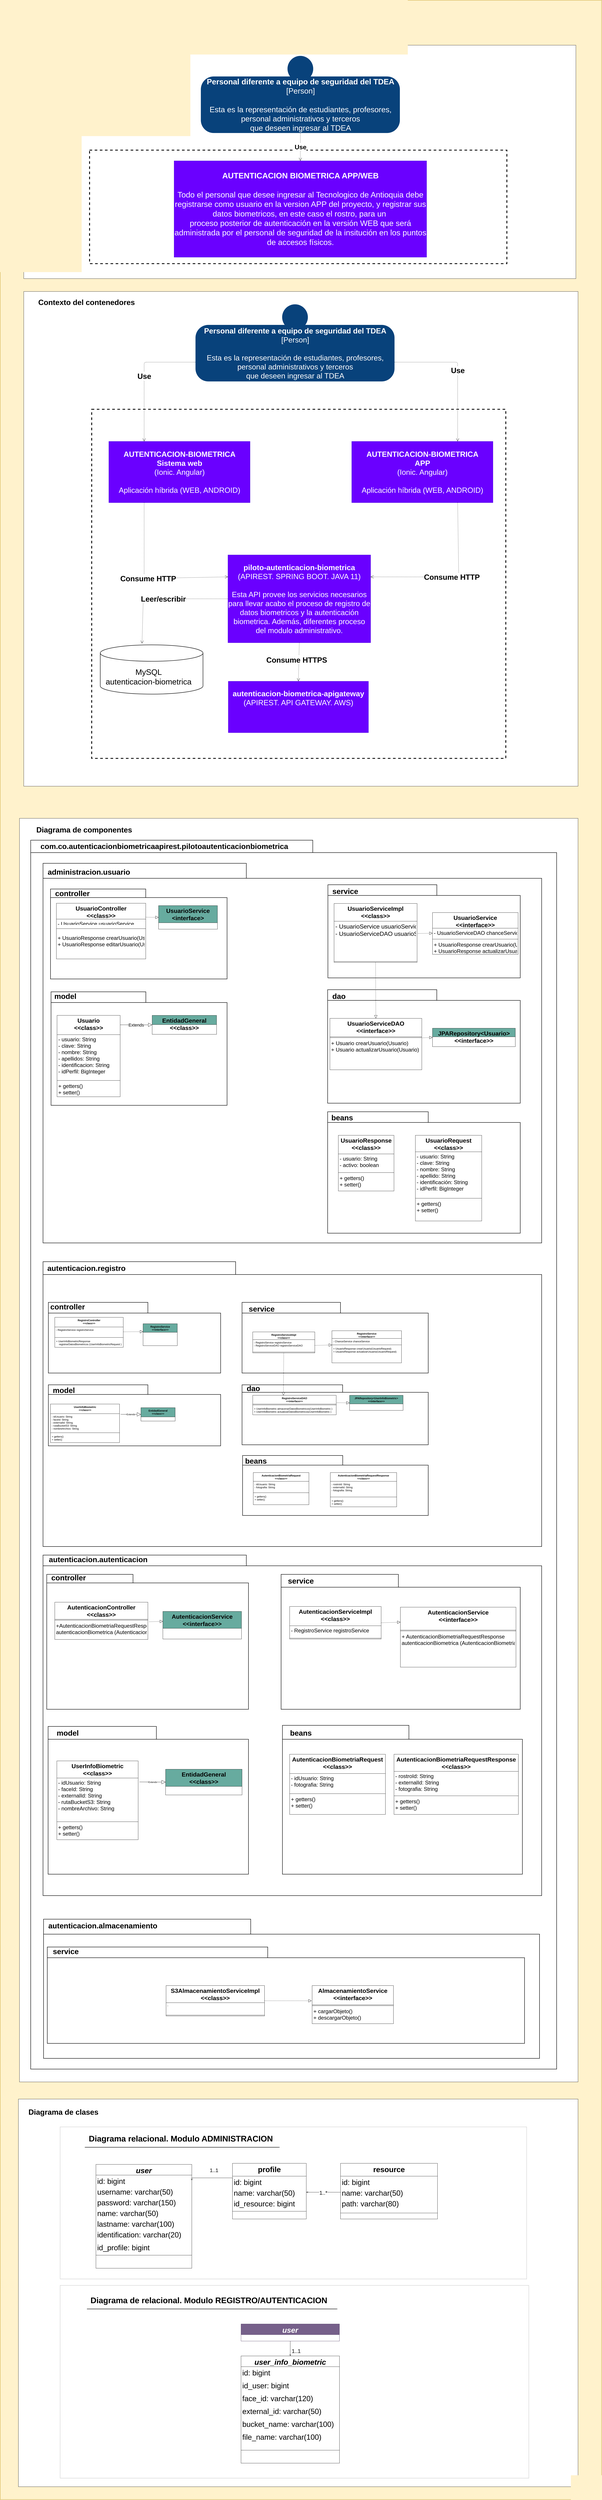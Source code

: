 <mxfile version="15.2.9" type="github">
  <diagram id="qRrHrMH-KAkJ9TPs-jhk" name="Page-1">
    <mxGraphModel dx="6614" dy="4169" grid="1" gridSize="10" guides="1" tooltips="1" connect="1" arrows="1" fold="1" page="1" pageScale="1" pageWidth="827" pageHeight="1169" math="0" shadow="0">
      <root>
        <mxCell id="0" />
        <mxCell id="1" parent="0" />
        <mxCell id="8vD22_smCyKk7x_BGVz0-173" value="" style="rounded=0;whiteSpace=wrap;html=1;fillColor=none;strokeColor=#d3d3d3;strokeWidth=2;fontSize=25;" vertex="1" parent="1">
          <mxGeometry x="145.25" y="8960" width="1980" height="670" as="geometry" />
        </mxCell>
        <mxCell id="8vD22_smCyKk7x_BGVz0-2" value="" style="rounded=0;whiteSpace=wrap;html=1;fillColor=#fff2cc;strokeColor=#d6b656;strokeWidth=2;fontSize=14;" vertex="1" parent="1">
          <mxGeometry x="-220" y="-950" width="2810" height="11670" as="geometry" />
        </mxCell>
        <mxCell id="8vD22_smCyKk7x_BGVz0-3" value="" style="rounded=0;whiteSpace=wrap;html=1;" vertex="1" parent="1">
          <mxGeometry x="-110" y="-740" width="2580" height="1090" as="geometry" />
        </mxCell>
        <mxCell id="8vD22_smCyKk7x_BGVz0-4" value="Contexto del sistema" style="text;strokeColor=none;fillColor=none;html=1;fontSize=35;fontStyle=1;verticalAlign=middle;align=center;" vertex="1" parent="1">
          <mxGeometry x="-70" y="-690" width="352" height="40" as="geometry" />
        </mxCell>
        <mxCell id="8vD22_smCyKk7x_BGVz0-6" value="" style="rounded=0;whiteSpace=wrap;html=1;fillColor=none;strokeWidth=4;dashed=1;" vertex="1" parent="1">
          <mxGeometry x="197.5" y="-250" width="1950" height="530" as="geometry" />
        </mxCell>
        <mxCell id="8vD22_smCyKk7x_BGVz0-7" value="&lt;div style=&quot;font-size: 37px&quot;&gt;&lt;font style=&quot;font-size: 37px&quot;&gt;&lt;b style=&quot;font-size: 37px&quot;&gt;AUTENTICACION BIOMETRICA APP/WEB&lt;br style=&quot;font-size: 37px&quot;&gt;&lt;/b&gt;&lt;/font&gt;&lt;/div&gt;&lt;div style=&quot;font-size: 37px&quot;&gt;&lt;br style=&quot;font-size: 37px&quot;&gt;&lt;/div&gt;&lt;div style=&quot;font-size: 37px&quot;&gt;Todo el personal que desee ingresar al Tecnologico de Antioquia debe registrarse como usuario en la version APP del proyecto, y registrar sus datos biometricos, en este caso el rostro, para un&amp;nbsp;&lt;/div&gt;proceso&amp;nbsp;&lt;span&gt;posterior de autenticación en la versión WEB que será administrada por el personal de seguridad de la insitución en los puntos de accesos físicos.&lt;/span&gt;" style="rounded=0;whiteSpace=wrap;html=1;fillColor=#6a00ff;strokeColor=#3700CC;fontColor=#ffffff;fontSize=37;" vertex="1" parent="1">
          <mxGeometry x="592.5" y="-200" width="1180" height="450" as="geometry" />
        </mxCell>
        <mxCell id="8vD22_smCyKk7x_BGVz0-8" value="Use" style="endArrow=open;endSize=12;dashed=1;html=1;exitX=0.5;exitY=1;exitDx=0;exitDy=0;entryX=0.5;entryY=0;entryDx=0;entryDy=0;exitPerimeter=0;fontSize=30;fontStyle=1" edge="1" parent="1" source="8vD22_smCyKk7x_BGVz0-139" target="8vD22_smCyKk7x_BGVz0-7">
          <mxGeometry width="160" relative="1" as="geometry">
            <mxPoint x="1052.5" y="-60.0" as="sourcePoint" />
            <mxPoint x="562.5" y="-0.5" as="targetPoint" />
            <Array as="points" />
          </mxGeometry>
        </mxCell>
        <mxCell id="8vD22_smCyKk7x_BGVz0-13" value="" style="rounded=0;whiteSpace=wrap;html=1;" vertex="1" parent="1">
          <mxGeometry x="-110" y="410" width="2590" height="2310" as="geometry" />
        </mxCell>
        <mxCell id="8vD22_smCyKk7x_BGVz0-14" value="Contexto del contenedores" style="text;strokeColor=none;fillColor=none;html=1;fontSize=35;fontStyle=1;verticalAlign=middle;align=center;" vertex="1" parent="1">
          <mxGeometry x="-55" y="440" width="475" height="40" as="geometry" />
        </mxCell>
        <mxCell id="8vD22_smCyKk7x_BGVz0-15" value="" style="rounded=0;whiteSpace=wrap;html=1;fillColor=none;strokeWidth=4;dashed=1;" vertex="1" parent="1">
          <mxGeometry x="207.5" y="960" width="1935" height="1630" as="geometry" />
        </mxCell>
        <mxCell id="8vD22_smCyKk7x_BGVz0-16" value="&lt;div style=&quot;font-size: 35px&quot;&gt;&lt;span style=&quot;font-size: 35px&quot;&gt;&lt;b style=&quot;font-size: 35px&quot;&gt;AUTENTICACION-BIOMETRICA&lt;/b&gt;&lt;/span&gt;&lt;/div&gt;&lt;div style=&quot;font-size: 35px&quot;&gt;&lt;font style=&quot;font-size: 35px&quot;&gt;&lt;b style=&quot;font-size: 35px&quot;&gt;Sistema web&lt;br style=&quot;font-size: 35px&quot;&gt;&lt;/b&gt;&lt;/font&gt;&lt;/div&gt;&lt;div style=&quot;font-size: 35px&quot;&gt;&lt;font style=&quot;font-size: 35px&quot;&gt;&lt;span style=&quot;font-size: 35px&quot;&gt;(Ionic. Angular)&lt;/span&gt;&lt;b style=&quot;font-size: 35px&quot;&gt;&lt;br style=&quot;font-size: 35px&quot;&gt;&lt;/b&gt;&lt;/font&gt;&lt;/div&gt;&lt;div style=&quot;font-size: 35px&quot;&gt;&lt;br style=&quot;font-size: 35px&quot;&gt;&lt;/div&gt;&lt;div style=&quot;font-size: 35px&quot;&gt;Aplicación híbrida (WEB, ANDROID)&lt;/div&gt;" style="rounded=0;whiteSpace=wrap;html=1;fillColor=#6a00ff;strokeColor=#3700CC;fontColor=#ffffff;fontSize=35;" vertex="1" parent="1">
          <mxGeometry x="287.5" y="1110" width="660" height="286" as="geometry" />
        </mxCell>
        <mxCell id="8vD22_smCyKk7x_BGVz0-18" value="&lt;div style=&quot;font-size: 35px&quot;&gt;&lt;b&gt;piloto-autenticacion-biometrica&lt;/b&gt;&lt;/div&gt;&lt;div style=&quot;font-size: 35px&quot;&gt;&lt;font style=&quot;font-size: 35px&quot;&gt;&lt;span style=&quot;font-size: 35px&quot;&gt;(APIREST. SPRING BOOT. JAVA 11)&lt;/span&gt;&lt;b style=&quot;font-size: 35px&quot;&gt;&lt;br style=&quot;font-size: 35px&quot;&gt;&lt;/b&gt;&lt;/font&gt;&lt;/div&gt;&lt;div style=&quot;font-size: 35px&quot;&gt;&lt;br style=&quot;font-size: 35px&quot;&gt;&lt;/div&gt;&lt;div style=&quot;font-size: 35px&quot;&gt;Esta API provee los servicios necesarios para llevar acabo el proceso de registro de datos biometricos y la autenticación biometrica. Además, diferentes proceso del modulo administrativo.&lt;br style=&quot;font-size: 35px&quot;&gt;&lt;/div&gt;" style="rounded=0;whiteSpace=wrap;html=1;fillColor=#6a00ff;strokeColor=#3700CC;fontColor=#ffffff;fontSize=35;" vertex="1" parent="1">
          <mxGeometry x="844.12" y="1640" width="666.75" height="410" as="geometry" />
        </mxCell>
        <mxCell id="8vD22_smCyKk7x_BGVz0-19" value="Consume HTTP" style="endArrow=open;endSize=12;dashed=1;html=1;exitX=0.25;exitY=1;exitDx=0;exitDy=0;entryX=0;entryY=0.25;entryDx=0;entryDy=0;fontSize=35;fontStyle=1" edge="1" parent="1" source="8vD22_smCyKk7x_BGVz0-16" target="8vD22_smCyKk7x_BGVz0-18">
          <mxGeometry width="160" relative="1" as="geometry">
            <mxPoint x="582.5" y="1215" as="sourcePoint" />
            <mxPoint x="742.5" y="1215" as="targetPoint" />
            <Array as="points">
              <mxPoint x="452.5" y="1750" />
            </Array>
          </mxGeometry>
        </mxCell>
        <mxCell id="8vD22_smCyKk7x_BGVz0-23" value="&lt;div style=&quot;font-size: 35px;&quot;&gt;&lt;font style=&quot;font-size: 35px;&quot;&gt;&lt;b style=&quot;font-size: 35px;&quot;&gt;autenticacion-biometrica-apigateway&lt;/b&gt;&lt;/font&gt;&lt;/div&gt;&lt;div style=&quot;font-size: 35px;&quot;&gt;&lt;div style=&quot;font-size: 35px;&quot;&gt;&lt;font style=&quot;font-size: 35px;&quot;&gt;&lt;span style=&quot;font-size: 35px;&quot;&gt;(APIREST. API GATEWAY. AWS)&lt;/span&gt;&lt;b style=&quot;font-size: 35px;&quot;&gt;&lt;br style=&quot;font-size: 35px;&quot;&gt;&lt;/b&gt;&lt;/font&gt;&lt;/div&gt;&lt;/div&gt;&lt;div style=&quot;font-size: 35px;&quot;&gt;&lt;br style=&quot;font-size: 35px;&quot;&gt;&lt;/div&gt;&lt;div style=&quot;font-size: 35px;&quot;&gt;&lt;br style=&quot;font-size: 35px;&quot;&gt;&lt;/div&gt;" style="rounded=0;whiteSpace=wrap;html=1;fillColor=#6a00ff;strokeColor=#3700CC;fontColor=#ffffff;fontSize=35;" vertex="1" parent="1">
          <mxGeometry x="845.75" y="2230" width="655" height="240" as="geometry" />
        </mxCell>
        <mxCell id="8vD22_smCyKk7x_BGVz0-24" value="Consume HTTPS" style="endArrow=open;endSize=12;dashed=1;html=1;entryX=0.5;entryY=0;entryDx=0;entryDy=0;exitX=0.5;exitY=1;exitDx=0;exitDy=0;fontSize=35;fontStyle=1" edge="1" parent="1" source="8vD22_smCyKk7x_BGVz0-18" target="8vD22_smCyKk7x_BGVz0-23">
          <mxGeometry x="-0.106" y="-11" width="160" relative="1" as="geometry">
            <mxPoint x="725.49" y="1654.04" as="sourcePoint" />
            <mxPoint x="862.5" y="1651.5" as="targetPoint" />
            <Array as="points" />
            <mxPoint as="offset" />
          </mxGeometry>
        </mxCell>
        <mxCell id="8vD22_smCyKk7x_BGVz0-25" value="Leer/escribir" style="endArrow=open;endSize=12;dashed=1;html=1;exitX=0;exitY=0.5;exitDx=0;exitDy=0;fontSize=35;fontStyle=1;" edge="1" parent="1" source="8vD22_smCyKk7x_BGVz0-18">
          <mxGeometry width="160" relative="1" as="geometry">
            <mxPoint x="977.5" y="1525" as="sourcePoint" />
            <mxPoint x="442.5" y="2054" as="targetPoint" />
            <Array as="points">
              <mxPoint x="448.5" y="1845" />
            </Array>
          </mxGeometry>
        </mxCell>
        <mxCell id="8vD22_smCyKk7x_BGVz0-26" value="df" style="strokeWidth=2;html=1;shape=mxgraph.flowchart.database;whiteSpace=wrap;fontColor=#FFFFFF;" vertex="1" parent="1">
          <mxGeometry x="247.5" y="2060" width="480" height="230" as="geometry" />
        </mxCell>
        <mxCell id="8vD22_smCyKk7x_BGVz0-27" value="&lt;div style=&quot;font-size: 37px&quot;&gt;&lt;font style=&quot;font-size: 37px&quot;&gt;MySQL&lt;/font&gt;&lt;/div&gt;&lt;div style=&quot;font-size: 37px&quot;&gt;autenticacion-biometrica&lt;/div&gt;" style="text;html=1;strokeColor=none;fillColor=none;align=center;verticalAlign=middle;whiteSpace=wrap;rounded=0;fontSize=37;" vertex="1" parent="1">
          <mxGeometry x="258.5" y="2150" width="429" height="120" as="geometry" />
        </mxCell>
        <mxCell id="8vD22_smCyKk7x_BGVz0-31" value="" style="rounded=0;whiteSpace=wrap;html=1;" vertex="1" parent="1">
          <mxGeometry x="-135" y="8850" width="2615" height="1810" as="geometry" />
        </mxCell>
        <mxCell id="8vD22_smCyKk7x_BGVz0-32" value="Diagrama de clases" style="text;strokeColor=none;fillColor=none;html=1;fontSize=35;fontStyle=1;verticalAlign=middle;align=center;" vertex="1" parent="1">
          <mxGeometry x="-95" y="8890" width="340" height="40" as="geometry" />
        </mxCell>
        <mxCell id="8vD22_smCyKk7x_BGVz0-38" value="" style="rounded=0;whiteSpace=wrap;html=1;" vertex="1" parent="1">
          <mxGeometry x="-130" y="2870" width="2610" height="5900" as="geometry" />
        </mxCell>
        <mxCell id="8vD22_smCyKk7x_BGVz0-39" value="Diagrama de componentes" style="text;strokeColor=none;fillColor=none;html=1;fontSize=35;fontStyle=1;verticalAlign=middle;align=center;" vertex="1" parent="1">
          <mxGeometry x="-71" y="2903" width="485" height="40" as="geometry" />
        </mxCell>
        <mxCell id="8vD22_smCyKk7x_BGVz0-121" value="AUTENTICACION BIOMETRICA - MODELO C4" style="text;strokeColor=none;fillColor=none;html=1;fontSize=33;fontStyle=1;verticalAlign=middle;align=center;strokeWidth=5;" vertex="1" parent="1">
          <mxGeometry x="-120" y="-890" width="759" height="40" as="geometry" />
        </mxCell>
        <mxCell id="8vD22_smCyKk7x_BGVz0-122" value="" style="line;strokeWidth=4;fillColor=none;align=left;verticalAlign=middle;spacingTop=-1;spacingLeft=3;spacingRight=3;rotatable=0;labelPosition=right;points=[];portConstraint=eastwest;fontSize=14;" vertex="1" parent="1">
          <mxGeometry x="-106" y="-830" width="920" height="8" as="geometry" />
        </mxCell>
        <mxCell id="8vD22_smCyKk7x_BGVz0-126" value="Use" style="endArrow=open;endSize=12;dashed=1;html=1;exitX=0;exitY=0.75;exitDx=0;exitDy=0;entryX=0.25;entryY=0;entryDx=0;entryDy=0;exitPerimeter=0;fontSize=35;fontStyle=1" edge="1" parent="1" source="8vD22_smCyKk7x_BGVz0-140" target="8vD22_smCyKk7x_BGVz0-16">
          <mxGeometry width="160" relative="1" as="geometry">
            <mxPoint x="1013.75" y="830.0" as="sourcePoint" />
            <mxPoint x="953.75" y="750" as="targetPoint" />
            <Array as="points">
              <mxPoint x="452.5" y="740" />
            </Array>
          </mxGeometry>
        </mxCell>
        <object placeholders="1" c4Name="Personal diferente a equipo de seguridad del TDEA" c4Type="Person" c4Description="Esta es la representación de estudiantes, profesores, &#xa;personal administrativos y terceros&#xa; que deseen ingresar al TDEA" label="&lt;b style=&quot;font-size: 36px;&quot;&gt;%c4Name%&lt;/b&gt;&lt;div style=&quot;font-size: 36px;&quot;&gt;[%c4Type%]&lt;/div&gt;&lt;br style=&quot;font-size: 36px;&quot;&gt;&lt;div style=&quot;font-size: 36px;&quot;&gt;%c4Description%&lt;/div&gt;" id="8vD22_smCyKk7x_BGVz0-139">
          <mxCell style="html=1;dashed=0;whitespace=wrap;fillColor=#08427b;strokeColor=none;fontColor=#ffffff;shape=mxgraph.c4.person;align=center;metaEdit=1;points=[[0.5,0,0],[1,0.5,0],[1,0.75,0],[0.75,1,0],[0.5,1,0],[0.25,1,0],[0,0.75,0],[0,0.5,0]];metaData={&quot;c4Type&quot;:{&quot;editable&quot;:false}};fontSize=36;" vertex="1" parent="1">
            <mxGeometry x="717.5" y="-690" width="930" height="360" as="geometry" />
          </mxCell>
        </object>
        <object placeholders="1" c4Name="Personal diferente a equipo de seguridad del TDEA" c4Type="Person" c4Description="Esta es la representación de estudiantes, profesores, &#xa;personal administrativos y terceros&#xa; que deseen ingresar al TDEA" label="&lt;b style=&quot;font-size: 35px;&quot;&gt;%c4Name%&lt;/b&gt;&lt;div style=&quot;font-size: 35px;&quot;&gt;[%c4Type%]&lt;/div&gt;&lt;br style=&quot;font-size: 35px;&quot;&gt;&lt;div style=&quot;font-size: 35px;&quot;&gt;%c4Description%&lt;/div&gt;" id="8vD22_smCyKk7x_BGVz0-140">
          <mxCell style="html=1;dashed=0;whitespace=wrap;fillColor=#08427b;strokeColor=none;fontColor=#ffffff;shape=mxgraph.c4.person;align=center;metaEdit=1;points=[[0.5,0,0],[1,0.5,0],[1,0.75,0],[0.75,1,0],[0.5,1,0],[0.25,1,0],[0,0.75,0],[0,0.5,0]];metaData={&quot;c4Type&quot;:{&quot;editable&quot;:false}};fontSize=35;" vertex="1" parent="1">
            <mxGeometry x="692.5" y="470" width="930" height="360" as="geometry" />
          </mxCell>
        </object>
        <mxCell id="8vD22_smCyKk7x_BGVz0-141" value="&lt;div style=&quot;font-size: 35px&quot;&gt;&lt;b&gt;AUTENTICACION-BIOMETRICA&lt;/b&gt;&lt;br&gt;&lt;/div&gt;&lt;div style=&quot;font-size: 35px&quot;&gt;&lt;font style=&quot;font-size: 35px&quot;&gt;&lt;b style=&quot;font-size: 35px&quot;&gt;APP&lt;/b&gt;&lt;/font&gt;&lt;/div&gt;&lt;div style=&quot;font-size: 35px&quot;&gt;&lt;font style=&quot;font-size: 35px&quot;&gt;&lt;span style=&quot;font-size: 35px&quot;&gt;(Ionic. Angular)&lt;/span&gt;&lt;b style=&quot;font-size: 35px&quot;&gt;&lt;br style=&quot;font-size: 35px&quot;&gt;&lt;/b&gt;&lt;/font&gt;&lt;/div&gt;&lt;div style=&quot;font-size: 35px&quot;&gt;&lt;br style=&quot;font-size: 35px&quot;&gt;&lt;/div&gt;&lt;div style=&quot;font-size: 35px&quot;&gt;Aplicación híbrida (WEB, ANDROID)&lt;/div&gt;" style="rounded=0;whiteSpace=wrap;html=1;fillColor=#6a00ff;strokeColor=#3700CC;fontColor=#ffffff;fontSize=35;" vertex="1" parent="1">
          <mxGeometry x="1422.5" y="1110" width="660" height="286" as="geometry" />
        </mxCell>
        <mxCell id="8vD22_smCyKk7x_BGVz0-142" value="Use" style="endArrow=open;endSize=12;dashed=1;html=1;exitX=1;exitY=0.75;exitDx=0;exitDy=0;entryX=0.75;entryY=0;entryDx=0;entryDy=0;exitPerimeter=0;fontSize=35;fontStyle=1" edge="1" parent="1" source="8vD22_smCyKk7x_BGVz0-140" target="8vD22_smCyKk7x_BGVz0-141">
          <mxGeometry width="160" relative="1" as="geometry">
            <mxPoint x="702.5" y="750" as="sourcePoint" />
            <mxPoint x="462.5" y="1090.0" as="targetPoint" />
            <Array as="points">
              <mxPoint x="1917.5" y="740" />
            </Array>
          </mxGeometry>
        </mxCell>
        <mxCell id="8vD22_smCyKk7x_BGVz0-143" value="Consume HTTP" style="endArrow=open;endSize=12;dashed=1;html=1;exitX=0.75;exitY=1;exitDx=0;exitDy=0;entryX=1;entryY=0.25;entryDx=0;entryDy=0;fontSize=35;fontStyle=1" edge="1" parent="1" source="8vD22_smCyKk7x_BGVz0-141" target="8vD22_smCyKk7x_BGVz0-18">
          <mxGeometry width="160" relative="1" as="geometry">
            <mxPoint x="462.5" y="1376" as="sourcePoint" />
            <mxPoint x="859.12" y="1572.5" as="targetPoint" />
            <Array as="points">
              <mxPoint x="1922.5" y="1743" />
            </Array>
          </mxGeometry>
        </mxCell>
        <mxCell id="8vD22_smCyKk7x_BGVz0-144" value="user" style="swimlane;fontStyle=3;align=center;verticalAlign=top;childLayout=stackLayout;horizontal=1;startSize=50;horizontalStack=0;resizeParent=1;resizeLast=0;collapsible=1;marginBottom=0;rounded=0;shadow=0;strokeWidth=1;fontSize=35;" vertex="1" parent="1">
          <mxGeometry x="227.25" y="9155" width="448" height="485" as="geometry">
            <mxRectangle x="230" y="140" width="160" height="26" as="alternateBounds" />
          </mxGeometry>
        </mxCell>
        <mxCell id="8vD22_smCyKk7x_BGVz0-145" value="id: bigint" style="text;align=left;verticalAlign=top;spacingLeft=4;spacingRight=4;overflow=hidden;rotatable=0;points=[[0,0.5],[1,0.5]];portConstraint=eastwest;fontSize=35;" vertex="1" parent="8vD22_smCyKk7x_BGVz0-144">
          <mxGeometry y="50" width="448" height="50" as="geometry" />
        </mxCell>
        <mxCell id="8vD22_smCyKk7x_BGVz0-146" value="username: varchar(50)" style="text;align=left;verticalAlign=top;spacingLeft=4;spacingRight=4;overflow=hidden;rotatable=0;points=[[0,0.5],[1,0.5]];portConstraint=eastwest;rounded=0;shadow=0;html=0;fontSize=35;" vertex="1" parent="8vD22_smCyKk7x_BGVz0-144">
          <mxGeometry y="100" width="448" height="50" as="geometry" />
        </mxCell>
        <mxCell id="8vD22_smCyKk7x_BGVz0-147" value="password: varchar(150)" style="text;align=left;verticalAlign=top;spacingLeft=4;spacingRight=4;overflow=hidden;rotatable=0;points=[[0,0.5],[1,0.5]];portConstraint=eastwest;rounded=0;shadow=0;html=0;fontSize=35;" vertex="1" parent="8vD22_smCyKk7x_BGVz0-144">
          <mxGeometry y="150" width="448" height="50" as="geometry" />
        </mxCell>
        <mxCell id="8vD22_smCyKk7x_BGVz0-148" value="name: varchar(50)" style="text;align=left;verticalAlign=top;spacingLeft=4;spacingRight=4;overflow=hidden;rotatable=0;points=[[0,0.5],[1,0.5]];portConstraint=eastwest;rounded=0;shadow=0;html=0;fontSize=35;" vertex="1" parent="8vD22_smCyKk7x_BGVz0-144">
          <mxGeometry y="200" width="448" height="50" as="geometry" />
        </mxCell>
        <mxCell id="8vD22_smCyKk7x_BGVz0-149" value="lastname: varchar(100)" style="text;align=left;verticalAlign=top;spacingLeft=4;spacingRight=4;overflow=hidden;rotatable=0;points=[[0,0.5],[1,0.5]];portConstraint=eastwest;rounded=0;shadow=0;html=0;fontSize=35;" vertex="1" parent="8vD22_smCyKk7x_BGVz0-144">
          <mxGeometry y="250" width="448" height="50" as="geometry" />
        </mxCell>
        <mxCell id="8vD22_smCyKk7x_BGVz0-150" value="identification: varchar(20)" style="text;align=left;verticalAlign=top;spacingLeft=4;spacingRight=4;overflow=hidden;rotatable=0;points=[[0,0.5],[1,0.5]];portConstraint=eastwest;rounded=0;shadow=0;html=0;fontSize=35;" vertex="1" parent="8vD22_smCyKk7x_BGVz0-144">
          <mxGeometry y="300" width="448" height="60" as="geometry" />
        </mxCell>
        <mxCell id="8vD22_smCyKk7x_BGVz0-151" value="id_profile: bigint" style="text;align=left;verticalAlign=top;spacingLeft=4;spacingRight=4;overflow=hidden;rotatable=0;points=[[0,0.5],[1,0.5]];portConstraint=eastwest;rounded=0;shadow=0;html=0;fontSize=35;" vertex="1" parent="8vD22_smCyKk7x_BGVz0-144">
          <mxGeometry y="360" width="448" height="60" as="geometry" />
        </mxCell>
        <mxCell id="8vD22_smCyKk7x_BGVz0-152" value="" style="line;html=1;strokeWidth=1;align=left;verticalAlign=middle;spacingTop=-1;spacingLeft=3;spacingRight=3;rotatable=0;labelPosition=right;points=[];portConstraint=eastwest;" vertex="1" parent="8vD22_smCyKk7x_BGVz0-144">
          <mxGeometry y="420" width="448" height="8" as="geometry" />
        </mxCell>
        <mxCell id="8vD22_smCyKk7x_BGVz0-153" value="profile" style="swimlane;fontStyle=1;align=center;verticalAlign=top;childLayout=stackLayout;horizontal=1;startSize=60;horizontalStack=0;resizeParent=1;resizeLast=0;collapsible=1;marginBottom=0;rounded=0;shadow=0;strokeWidth=1;fontSize=35;" vertex="1" parent="1">
          <mxGeometry x="865.25" y="9150" width="345" height="260" as="geometry">
            <mxRectangle x="550" y="140" width="160" height="26" as="alternateBounds" />
          </mxGeometry>
        </mxCell>
        <mxCell id="8vD22_smCyKk7x_BGVz0-154" value="id: bigint" style="text;align=left;verticalAlign=top;spacingLeft=4;spacingRight=4;overflow=hidden;rotatable=0;points=[[0,0.5],[1,0.5]];portConstraint=eastwest;fontSize=35;" vertex="1" parent="8vD22_smCyKk7x_BGVz0-153">
          <mxGeometry y="60" width="345" height="50" as="geometry" />
        </mxCell>
        <mxCell id="8vD22_smCyKk7x_BGVz0-155" value="name: varchar(50)" style="text;align=left;verticalAlign=top;spacingLeft=4;spacingRight=4;overflow=hidden;rotatable=0;points=[[0,0.5],[1,0.5]];portConstraint=eastwest;rounded=0;shadow=0;html=0;fontSize=35;" vertex="1" parent="8vD22_smCyKk7x_BGVz0-153">
          <mxGeometry y="110" width="345" height="50" as="geometry" />
        </mxCell>
        <mxCell id="8vD22_smCyKk7x_BGVz0-156" value="id_resource: bigint" style="text;align=left;verticalAlign=top;spacingLeft=4;spacingRight=4;overflow=hidden;rotatable=0;points=[[0,0.5],[1,0.5]];portConstraint=eastwest;rounded=0;shadow=0;html=0;fontSize=35;" vertex="1" parent="8vD22_smCyKk7x_BGVz0-153">
          <mxGeometry y="160" width="345" height="60" as="geometry" />
        </mxCell>
        <mxCell id="8vD22_smCyKk7x_BGVz0-157" value="" style="line;html=1;strokeWidth=1;align=left;verticalAlign=middle;spacingTop=-1;spacingLeft=3;spacingRight=3;rotatable=0;labelPosition=right;points=[];portConstraint=eastwest;" vertex="1" parent="8vD22_smCyKk7x_BGVz0-153">
          <mxGeometry y="220" width="345" height="8" as="geometry" />
        </mxCell>
        <mxCell id="8vD22_smCyKk7x_BGVz0-158" value="1..1" style="endArrow=open;shadow=0;strokeWidth=1;rounded=0;endFill=1;edgeStyle=elbowEdgeStyle;elbow=vertical;exitX=0;exitY=0.5;exitDx=0;exitDy=0;fontSize=24;entryX=1;entryY=0.5;entryDx=0;entryDy=0;" edge="1" parent="1" source="8vD22_smCyKk7x_BGVz0-155" target="8vD22_smCyKk7x_BGVz0-145">
          <mxGeometry x="0.136" y="-38" relative="1" as="geometry">
            <mxPoint x="385.25" y="9222" as="sourcePoint" />
            <mxPoint x="715.25" y="9218" as="targetPoint" />
            <mxPoint as="offset" />
            <Array as="points">
              <mxPoint x="410.25" y="9218" />
            </Array>
          </mxGeometry>
        </mxCell>
        <mxCell id="8vD22_smCyKk7x_BGVz0-159" value="" style="resizable=0;align=right;verticalAlign=bottom;labelBackgroundColor=none;fontSize=12;" connectable="0" vertex="1" parent="8vD22_smCyKk7x_BGVz0-158">
          <mxGeometry x="1" relative="1" as="geometry">
            <mxPoint x="-7" y="4" as="offset" />
          </mxGeometry>
        </mxCell>
        <mxCell id="8vD22_smCyKk7x_BGVz0-160" value="resource" style="swimlane;fontStyle=1;align=center;verticalAlign=top;childLayout=stackLayout;horizontal=1;startSize=60;horizontalStack=0;resizeParent=1;resizeLast=0;collapsible=1;marginBottom=0;rounded=0;shadow=0;strokeWidth=1;fontSize=35;" vertex="1" parent="1">
          <mxGeometry x="1370.25" y="9150" width="453" height="260" as="geometry">
            <mxRectangle x="550" y="140" width="160" height="26" as="alternateBounds" />
          </mxGeometry>
        </mxCell>
        <mxCell id="8vD22_smCyKk7x_BGVz0-161" value="id: bigint" style="text;align=left;verticalAlign=top;spacingLeft=4;spacingRight=4;overflow=hidden;rotatable=0;points=[[0,0.5],[1,0.5]];portConstraint=eastwest;fontSize=35;" vertex="1" parent="8vD22_smCyKk7x_BGVz0-160">
          <mxGeometry y="60" width="453" height="50" as="geometry" />
        </mxCell>
        <mxCell id="8vD22_smCyKk7x_BGVz0-162" value="name: varchar(50)" style="text;align=left;verticalAlign=top;spacingLeft=4;spacingRight=4;overflow=hidden;rotatable=0;points=[[0,0.5],[1,0.5]];portConstraint=eastwest;rounded=0;shadow=0;html=0;fontSize=35;" vertex="1" parent="8vD22_smCyKk7x_BGVz0-160">
          <mxGeometry y="110" width="453" height="50" as="geometry" />
        </mxCell>
        <mxCell id="8vD22_smCyKk7x_BGVz0-163" value="path: varchar(80)" style="text;align=left;verticalAlign=top;spacingLeft=4;spacingRight=4;overflow=hidden;rotatable=0;points=[[0,0.5],[1,0.5]];portConstraint=eastwest;rounded=0;shadow=0;html=0;fontSize=35;" vertex="1" parent="8vD22_smCyKk7x_BGVz0-160">
          <mxGeometry y="160" width="453" height="52" as="geometry" />
        </mxCell>
        <mxCell id="8vD22_smCyKk7x_BGVz0-164" value="" style="line;html=1;strokeWidth=1;align=left;verticalAlign=middle;spacingTop=-1;spacingLeft=3;spacingRight=3;rotatable=0;labelPosition=right;points=[];portConstraint=eastwest;" vertex="1" parent="8vD22_smCyKk7x_BGVz0-160">
          <mxGeometry y="212" width="453" height="40" as="geometry" />
        </mxCell>
        <mxCell id="8vD22_smCyKk7x_BGVz0-165" value="1..*" style="endArrow=open;shadow=0;strokeWidth=1;rounded=0;endFill=1;edgeStyle=elbowEdgeStyle;elbow=vertical;exitX=0;exitY=0.5;exitDx=0;exitDy=0;entryX=1;entryY=0.5;entryDx=0;entryDy=0;fontSize=25;" edge="1" parent="1" source="8vD22_smCyKk7x_BGVz0-162" target="8vD22_smCyKk7x_BGVz0-155">
          <mxGeometry relative="1" as="geometry">
            <mxPoint x="870.25" y="9230" as="sourcePoint" />
            <mxPoint x="885.25" y="9300" as="targetPoint" />
            <mxPoint as="offset" />
          </mxGeometry>
        </mxCell>
        <mxCell id="8vD22_smCyKk7x_BGVz0-166" value="" style="resizable=0;align=right;verticalAlign=bottom;labelBackgroundColor=none;fontSize=12;" connectable="0" vertex="1" parent="8vD22_smCyKk7x_BGVz0-165">
          <mxGeometry x="1" relative="1" as="geometry">
            <mxPoint x="-7" y="4" as="offset" />
          </mxGeometry>
        </mxCell>
        <mxCell id="8vD22_smCyKk7x_BGVz0-167" value="Diagrama relacional. Modulo ADMINISTRACION" style="text;html=1;resizable=0;points=[];autosize=1;align=left;verticalAlign=top;spacingTop=-4;fontSize=38;fontStyle=1" vertex="1" parent="1">
          <mxGeometry x="191.75" y="9010" width="880" height="50" as="geometry" />
        </mxCell>
        <mxCell id="8vD22_smCyKk7x_BGVz0-168" value="" style="line;strokeWidth=2;html=1;fontSize=14;" vertex="1" parent="1">
          <mxGeometry x="175.25" y="9070" width="910" height="10" as="geometry" />
        </mxCell>
        <mxCell id="8vD22_smCyKk7x_BGVz0-174" value="" style="rounded=0;whiteSpace=wrap;html=1;fillColor=none;strokeColor=#d3d3d3;strokeWidth=2;fontSize=25;" vertex="1" parent="1">
          <mxGeometry x="60" y="9720" width="2190" height="900" as="geometry" />
        </mxCell>
        <mxCell id="8vD22_smCyKk7x_BGVz0-175" value="user" style="swimlane;fontStyle=3;align=center;verticalAlign=top;childLayout=stackLayout;horizontal=1;startSize=50;horizontalStack=0;resizeParent=1;resizeLast=0;collapsible=1;marginBottom=0;rounded=0;shadow=0;strokeWidth=1;fillColor=#76608a;strokeColor=#432D57;fontColor=#ffffff;fontSize=35;" vertex="1" parent="1">
          <mxGeometry x="905.25" y="9900" width="460" height="80" as="geometry">
            <mxRectangle x="230" y="140" width="160" height="26" as="alternateBounds" />
          </mxGeometry>
        </mxCell>
        <mxCell id="8vD22_smCyKk7x_BGVz0-176" value="user_info_biometric" style="swimlane;fontStyle=3;align=center;verticalAlign=top;childLayout=stackLayout;horizontal=1;startSize=50;horizontalStack=0;resizeParent=1;resizeLast=0;collapsible=1;marginBottom=0;rounded=0;shadow=0;strokeWidth=1;fontSize=35;" vertex="1" parent="1">
          <mxGeometry x="905.25" y="10049.5" width="460" height="500.5" as="geometry">
            <mxRectangle x="230" y="140" width="160" height="26" as="alternateBounds" />
          </mxGeometry>
        </mxCell>
        <mxCell id="8vD22_smCyKk7x_BGVz0-177" value="id: bigint" style="text;align=left;verticalAlign=top;spacingLeft=4;spacingRight=4;overflow=hidden;rotatable=0;points=[[0,0.5],[1,0.5]];portConstraint=eastwest;fontSize=35;" vertex="1" parent="8vD22_smCyKk7x_BGVz0-176">
          <mxGeometry y="50" width="460" height="60" as="geometry" />
        </mxCell>
        <mxCell id="8vD22_smCyKk7x_BGVz0-178" value="id_user: bigint" style="text;align=left;verticalAlign=top;spacingLeft=4;spacingRight=4;overflow=hidden;rotatable=0;points=[[0,0.5],[1,0.5]];portConstraint=eastwest;rounded=0;shadow=0;html=0;fontSize=35;" vertex="1" parent="8vD22_smCyKk7x_BGVz0-176">
          <mxGeometry y="110" width="460" height="60" as="geometry" />
        </mxCell>
        <mxCell id="8vD22_smCyKk7x_BGVz0-179" value="face_id: varchar(120)" style="text;align=left;verticalAlign=top;spacingLeft=4;spacingRight=4;overflow=hidden;rotatable=0;points=[[0,0.5],[1,0.5]];portConstraint=eastwest;rounded=0;shadow=0;html=0;fontSize=35;" vertex="1" parent="8vD22_smCyKk7x_BGVz0-176">
          <mxGeometry y="170" width="460" height="60" as="geometry" />
        </mxCell>
        <mxCell id="8vD22_smCyKk7x_BGVz0-180" value="external_id: varchar(50)" style="text;align=left;verticalAlign=top;spacingLeft=4;spacingRight=4;overflow=hidden;rotatable=0;points=[[0,0.5],[1,0.5]];portConstraint=eastwest;rounded=0;shadow=0;html=0;fontSize=35;" vertex="1" parent="8vD22_smCyKk7x_BGVz0-176">
          <mxGeometry y="230" width="460" height="60" as="geometry" />
        </mxCell>
        <mxCell id="8vD22_smCyKk7x_BGVz0-181" value="bucket_name: varchar(100)" style="text;align=left;verticalAlign=top;spacingLeft=4;spacingRight=4;overflow=hidden;rotatable=0;points=[[0,0.5],[1,0.5]];portConstraint=eastwest;rounded=0;shadow=0;html=0;fontSize=35;" vertex="1" parent="8vD22_smCyKk7x_BGVz0-176">
          <mxGeometry y="290" width="460" height="60" as="geometry" />
        </mxCell>
        <mxCell id="8vD22_smCyKk7x_BGVz0-182" value="file_name: varchar(100)" style="text;align=left;verticalAlign=top;spacingLeft=4;spacingRight=4;overflow=hidden;rotatable=0;points=[[0,0.5],[1,0.5]];portConstraint=eastwest;rounded=0;shadow=0;html=0;fontSize=35;" vertex="1" parent="8vD22_smCyKk7x_BGVz0-176">
          <mxGeometry y="350" width="460" height="70" as="geometry" />
        </mxCell>
        <mxCell id="8vD22_smCyKk7x_BGVz0-183" value="" style="line;html=1;strokeWidth=1;align=left;verticalAlign=middle;spacingTop=-1;spacingLeft=3;spacingRight=3;rotatable=0;labelPosition=right;points=[];portConstraint=eastwest;" vertex="1" parent="8vD22_smCyKk7x_BGVz0-176">
          <mxGeometry y="420" width="460" height="40" as="geometry" />
        </mxCell>
        <mxCell id="8vD22_smCyKk7x_BGVz0-184" value="" style="endArrow=open;shadow=0;strokeWidth=1;rounded=0;endFill=1;edgeStyle=elbowEdgeStyle;elbow=vertical;entryX=0.5;entryY=0;entryDx=0;entryDy=0;exitX=0.5;exitY=1;exitDx=0;exitDy=0;fontSize=35;" edge="1" parent="1" target="8vD22_smCyKk7x_BGVz0-176" source="8vD22_smCyKk7x_BGVz0-175">
          <mxGeometry x="0.5" y="41" relative="1" as="geometry">
            <mxPoint x="948.25" y="9930" as="sourcePoint" />
            <mxPoint x="1069.75" y="10110" as="targetPoint" />
            <mxPoint x="-40" y="32" as="offset" />
          </mxGeometry>
        </mxCell>
        <mxCell id="8vD22_smCyKk7x_BGVz0-185" value="1..1" style="resizable=0;align=left;verticalAlign=bottom;labelBackgroundColor=none;fontSize=25;" connectable="0" vertex="1" parent="8vD22_smCyKk7x_BGVz0-184">
          <mxGeometry x="-1" relative="1" as="geometry">
            <mxPoint x="5" y="60" as="offset" />
          </mxGeometry>
        </mxCell>
        <mxCell id="8vD22_smCyKk7x_BGVz0-186" value="" style="resizable=0;align=right;verticalAlign=bottom;labelBackgroundColor=none;fontSize=12;" connectable="0" vertex="1" parent="8vD22_smCyKk7x_BGVz0-184">
          <mxGeometry x="1" relative="1" as="geometry">
            <mxPoint x="-7" y="4" as="offset" />
          </mxGeometry>
        </mxCell>
        <mxCell id="8vD22_smCyKk7x_BGVz0-187" value="Diagrama de relacional. Modulo REGISTRO/AUTENTICACION" style="text;html=1;resizable=0;points=[];autosize=1;align=left;verticalAlign=top;spacingTop=-4;fontSize=38;fontStyle=1" vertex="1" parent="1">
          <mxGeometry x="200.25" y="9765" width="1120" height="50" as="geometry" />
        </mxCell>
        <mxCell id="8vD22_smCyKk7x_BGVz0-188" value="" style="line;strokeWidth=2;html=1;fontSize=14;" vertex="1" parent="1">
          <mxGeometry x="185.25" y="9825" width="1170" height="10" as="geometry" />
        </mxCell>
        <mxCell id="8vD22_smCyKk7x_BGVz0-191" value="" style="rounded=0;whiteSpace=wrap;html=1;fillColor=none;strokeColor=#d3d3d3;strokeWidth=2;fontSize=25;" vertex="1" parent="1">
          <mxGeometry x="60" y="8980" width="2180" height="710" as="geometry" />
        </mxCell>
        <mxCell id="8vD22_smCyKk7x_BGVz0-333" value="" style="shape=folder;tabWidth=1318;tabHeight=58;tabPosition=left;strokeWidth=2;html=1;whiteSpace=wrap;align=center;" vertex="1" parent="1">
          <mxGeometry x="-77.5" y="2972" width="2457.5" height="5738" as="geometry" />
        </mxCell>
        <mxCell id="8vD22_smCyKk7x_BGVz0-334" value="" style="shape=folder;tabWidth=950;tabHeight=70;tabPosition=left;strokeWidth=2;html=1;whiteSpace=wrap;align=center;" vertex="1" parent="1">
          <mxGeometry x="-20" y="3080" width="2330" height="1772.5" as="geometry" />
        </mxCell>
        <mxCell id="8vD22_smCyKk7x_BGVz0-335" value="&lt;b style=&quot;font-size: 35px;&quot;&gt;&lt;font style=&quot;font-size: 35px;&quot;&gt;com.&lt;/font&gt;&lt;/b&gt;&lt;font style=&quot;font-size: 35px;&quot;&gt;&lt;b style=&quot;font-size: 35px;&quot;&gt;co.autenticacionbiometricaapirest.&lt;/b&gt;&lt;span style=&quot;font-size: 35px;&quot;&gt;&lt;b style=&quot;font-size: 35px;&quot;&gt;pilotoautenticacionbiometrica&lt;/b&gt;&lt;/span&gt;&lt;/font&gt;" style="text;html=1;strokeColor=none;fillColor=none;align=center;verticalAlign=middle;whiteSpace=wrap;rounded=0;fontSize=35;" vertex="1" parent="1">
          <mxGeometry x="-66.25" y="2990" width="1226.25" height="20" as="geometry" />
        </mxCell>
        <mxCell id="8vD22_smCyKk7x_BGVz0-336" value="" style="shape=folder;tabWidth=445;tabHeight=40;tabPosition=left;strokeWidth=2;html=1;whiteSpace=wrap;align=center;" vertex="1" parent="1">
          <mxGeometry x="15" y="3200" width="825" height="420" as="geometry" />
        </mxCell>
        <mxCell id="8vD22_smCyKk7x_BGVz0-337" value="&lt;b style=&quot;font-size: 35px;&quot;&gt;&lt;font style=&quot;font-size: 35px;&quot;&gt;controller&lt;/font&gt;&lt;/b&gt;" style="text;html=1;strokeColor=none;fillColor=none;align=center;verticalAlign=middle;whiteSpace=wrap;rounded=0;fontSize=35;" vertex="1" parent="1">
          <mxGeometry x="55" y="3210" width="125" height="20" as="geometry" />
        </mxCell>
        <mxCell id="8vD22_smCyKk7x_BGVz0-338" value="" style="shape=folder;tabWidth=443;tabHeight=50;tabPosition=left;strokeWidth=2;html=1;whiteSpace=wrap;align=center;" vertex="1" parent="1">
          <mxGeometry x="17.5" y="3680" width="822.5" height="530" as="geometry" />
        </mxCell>
        <mxCell id="8vD22_smCyKk7x_BGVz0-339" value="&lt;b style=&quot;font-size: 35px;&quot;&gt;&lt;font style=&quot;font-size: 35px;&quot;&gt;model&lt;/font&gt;&lt;/b&gt;" style="text;html=1;strokeColor=none;fillColor=none;align=center;verticalAlign=middle;whiteSpace=wrap;rounded=0;fontSize=35;" vertex="1" parent="1">
          <mxGeometry x="42.5" y="3690" width="82.5" height="20" as="geometry" />
        </mxCell>
        <mxCell id="8vD22_smCyKk7x_BGVz0-340" value="" style="shape=folder;tabWidth=509;tabHeight=50;tabPosition=left;strokeWidth=2;html=1;whiteSpace=wrap;align=center;" vertex="1" parent="1">
          <mxGeometry x="1311.25" y="3180" width="898.75" height="435" as="geometry" />
        </mxCell>
        <mxCell id="8vD22_smCyKk7x_BGVz0-341" value="&lt;b style=&quot;font-size: 35px;&quot;&gt;&lt;font style=&quot;font-size: 35px;&quot;&gt;service&lt;/font&gt;&lt;/b&gt;" style="text;html=1;strokeColor=none;fillColor=none;align=center;verticalAlign=middle;whiteSpace=wrap;rounded=0;fontSize=35;" vertex="1" parent="1">
          <mxGeometry x="1350" y="3200" width="85" height="20" as="geometry" />
        </mxCell>
        <mxCell id="8vD22_smCyKk7x_BGVz0-342" value="" style="shape=folder;tabWidth=510;tabHeight=50;tabPosition=left;strokeWidth=2;html=1;whiteSpace=wrap;align=center;" vertex="1" parent="1">
          <mxGeometry x="1310" y="3670" width="900" height="530" as="geometry" />
        </mxCell>
        <mxCell id="8vD22_smCyKk7x_BGVz0-343" value="&lt;b style=&quot;font-size: 35px;&quot;&gt;&lt;font style=&quot;font-size: 35px;&quot;&gt;dao&lt;/font&gt;&lt;/b&gt;" style="text;html=1;strokeColor=none;fillColor=none;align=center;verticalAlign=middle;whiteSpace=wrap;rounded=0;fontSize=35;" vertex="1" parent="1">
          <mxGeometry x="1317.5" y="3690" width="90" height="20" as="geometry" />
        </mxCell>
        <mxCell id="8vD22_smCyKk7x_BGVz0-344" value="UsuarioController&#xa;&lt;&lt;class&gt;&gt;" style="swimlane;fontStyle=1;align=center;verticalAlign=top;childLayout=stackLayout;horizontal=1;startSize=74;horizontalStack=0;resizeParent=1;resizeParentMax=0;resizeLast=0;collapsible=1;marginBottom=0;fontSize=28;" vertex="1" parent="1">
          <mxGeometry x="42.5" y="3266.5" width="417.5" height="260" as="geometry" />
        </mxCell>
        <mxCell id="8vD22_smCyKk7x_BGVz0-345" value="- UsuarioService usuarioService" style="text;strokeColor=none;fillColor=none;align=left;verticalAlign=top;spacingLeft=4;spacingRight=4;overflow=hidden;rotatable=0;points=[[0,0.5],[1,0.5]];portConstraint=eastwest;fontSize=25;" vertex="1" parent="8vD22_smCyKk7x_BGVz0-344">
          <mxGeometry y="74" width="417.5" height="23" as="geometry" />
        </mxCell>
        <mxCell id="8vD22_smCyKk7x_BGVz0-346" value="" style="line;strokeWidth=1;fillColor=none;align=left;verticalAlign=middle;spacingTop=-1;spacingLeft=3;spacingRight=3;rotatable=0;labelPosition=right;points=[];portConstraint=eastwest;" vertex="1" parent="8vD22_smCyKk7x_BGVz0-344">
          <mxGeometry y="97" width="417.5" height="43" as="geometry" />
        </mxCell>
        <mxCell id="8vD22_smCyKk7x_BGVz0-347" value="+ UsuarioResponse crearUsuario(UsuarioRequest)&#xa;+ UsuarioResponse editarUsuario(UsuarioRequest)" style="text;strokeColor=none;fillColor=none;align=left;verticalAlign=top;spacingLeft=4;spacingRight=4;overflow=hidden;rotatable=0;points=[[0,0.5],[1,0.5]];portConstraint=eastwest;fontSize=25;" vertex="1" parent="8vD22_smCyKk7x_BGVz0-344">
          <mxGeometry y="140" width="417.5" height="120" as="geometry" />
        </mxCell>
        <mxCell id="8vD22_smCyKk7x_BGVz0-348" value="UsuarioService&#xa;&lt;interface&gt;" style="swimlane;fontStyle=1;align=center;verticalAlign=top;childLayout=stackLayout;horizontal=1;startSize=80;horizontalStack=0;resizeParent=1;resizeParentMax=0;resizeLast=0;collapsible=1;marginBottom=0;fillColor=#67AB9F;fontSize=28;" vertex="1" parent="1">
          <mxGeometry x="520" y="3277.5" width="275" height="110" as="geometry" />
        </mxCell>
        <mxCell id="8vD22_smCyKk7x_BGVz0-349" value="Extends" style="endArrow=block;endSize=16;endFill=0;html=1;entryX=0;entryY=0.5;entryDx=0;entryDy=0;startArrow=none;exitX=0.998;exitY=0.116;exitDx=0;exitDy=0;exitPerimeter=0;fontSize=20;" edge="1" parent="1" source="8vD22_smCyKk7x_BGVz0-364" target="8vD22_smCyKk7x_BGVz0-402">
          <mxGeometry width="160" relative="1" as="geometry">
            <mxPoint x="228.56" y="3845.532" as="sourcePoint" />
            <mxPoint x="340.5" y="3825.25" as="targetPoint" />
          </mxGeometry>
        </mxCell>
        <mxCell id="8vD22_smCyKk7x_BGVz0-350" value="UsuarioServiceImpl&#xa;&lt;&lt;class&gt;&gt;" style="swimlane;fontStyle=1;align=center;verticalAlign=top;childLayout=stackLayout;horizontal=1;startSize=83;horizontalStack=0;resizeParent=1;resizeParentMax=0;resizeLast=0;collapsible=1;marginBottom=0;fillColor=#FFFFFF;fontSize=28;" vertex="1" parent="1">
          <mxGeometry x="1340" y="3267.5" width="388" height="275" as="geometry" />
        </mxCell>
        <mxCell id="8vD22_smCyKk7x_BGVz0-351" value="- UsuarioService usuarioService&#xa;- UsuarioServiceDAO usuarioServiceDAO" style="text;strokeColor=none;fillColor=none;align=left;verticalAlign=top;spacingLeft=4;spacingRight=4;overflow=hidden;rotatable=0;points=[[0,0.5],[1,0.5]];portConstraint=eastwest;fontSize=28;" vertex="1" parent="8vD22_smCyKk7x_BGVz0-350">
          <mxGeometry y="83" width="388" height="184" as="geometry" />
        </mxCell>
        <mxCell id="8vD22_smCyKk7x_BGVz0-352" value="" style="line;strokeWidth=1;fillColor=none;align=left;verticalAlign=middle;spacingTop=-1;spacingLeft=3;spacingRight=3;rotatable=0;labelPosition=right;points=[];portConstraint=eastwest;" vertex="1" parent="8vD22_smCyKk7x_BGVz0-350">
          <mxGeometry y="267" width="388" height="8" as="geometry" />
        </mxCell>
        <mxCell id="8vD22_smCyKk7x_BGVz0-353" value="UsuarioServiceDAO&#xa;&lt;&lt;interface&gt;&gt;" style="swimlane;fontStyle=1;align=center;verticalAlign=top;childLayout=stackLayout;horizontal=1;startSize=86;horizontalStack=0;resizeParent=1;resizeParentMax=0;resizeLast=0;collapsible=1;marginBottom=0;fillColor=#FFFFFF;fontSize=28;" vertex="1" parent="1">
          <mxGeometry x="1320.5" y="3804" width="429.5" height="240" as="geometry" />
        </mxCell>
        <mxCell id="8vD22_smCyKk7x_BGVz0-354" value="" style="line;strokeWidth=1;fillColor=none;align=left;verticalAlign=middle;spacingTop=-1;spacingLeft=3;spacingRight=3;rotatable=0;labelPosition=right;points=[];portConstraint=eastwest;" vertex="1" parent="8vD22_smCyKk7x_BGVz0-353">
          <mxGeometry y="86" width="429.5" height="8" as="geometry" />
        </mxCell>
        <mxCell id="8vD22_smCyKk7x_BGVz0-355" value="+ Usuario crearUsuario(Usuario)&#xa;+ Usuario actualizarUsuario(Usuario)" style="text;strokeColor=none;fillColor=none;align=left;verticalAlign=top;spacingLeft=4;spacingRight=4;overflow=hidden;rotatable=0;points=[[0,0.5],[1,0.5]];portConstraint=eastwest;fontSize=25;" vertex="1" parent="8vD22_smCyKk7x_BGVz0-353">
          <mxGeometry y="94" width="429.5" height="146" as="geometry" />
        </mxCell>
        <mxCell id="8vD22_smCyKk7x_BGVz0-356" value="JPARepository&lt;Usuario&gt;&#xa;&lt;&lt;interface&gt;&gt;" style="swimlane;fontStyle=1;align=center;verticalAlign=top;childLayout=stackLayout;horizontal=1;startSize=40;horizontalStack=0;resizeParent=1;resizeParentMax=0;resizeLast=0;collapsible=1;marginBottom=0;fillColor=#67AB9F;fontSize=28;" vertex="1" parent="1">
          <mxGeometry x="1800" y="3850" width="387" height="86" as="geometry" />
        </mxCell>
        <mxCell id="8vD22_smCyKk7x_BGVz0-357" value="&lt;span style=&quot;font-size: 35px;&quot;&gt;&lt;b style=&quot;font-size: 35px;&quot;&gt;administracion.usuario&lt;/b&gt;&lt;/span&gt;" style="text;html=1;strokeColor=none;fillColor=none;align=center;verticalAlign=middle;whiteSpace=wrap;rounded=0;fontSize=35;" vertex="1" parent="1">
          <mxGeometry x="32.5" y="3110" width="322.5" height="20" as="geometry" />
        </mxCell>
        <mxCell id="8vD22_smCyKk7x_BGVz0-358" value="" style="endArrow=block;dashed=1;endFill=0;endSize=12;html=1;exitX=1.01;exitY=0.31;exitDx=0;exitDy=0;entryX=0;entryY=0.5;entryDx=0;entryDy=0;exitPerimeter=0;" edge="1" parent="1" source="8vD22_smCyKk7x_BGVz0-351" target="8vD22_smCyKk7x_BGVz0-360">
          <mxGeometry width="160" relative="1" as="geometry">
            <mxPoint x="1731.25" y="3510" as="sourcePoint" />
            <mxPoint x="1721.25" y="3480" as="targetPoint" />
          </mxGeometry>
        </mxCell>
        <mxCell id="8vD22_smCyKk7x_BGVz0-359" value="UsuarioService&#xa;&lt;&lt;interface&gt;&gt;" style="swimlane;fontStyle=1;align=center;verticalAlign=top;childLayout=stackLayout;horizontal=1;startSize=73;horizontalStack=0;resizeParent=1;resizeParentMax=0;resizeLast=0;collapsible=1;marginBottom=0;fillColor=#FFFFFF;fontSize=28;" vertex="1" parent="1">
          <mxGeometry x="1800" y="3310" width="400" height="195" as="geometry" />
        </mxCell>
        <mxCell id="8vD22_smCyKk7x_BGVz0-360" value="- UsuarioServiceDAO chanceService" style="text;strokeColor=none;fillColor=none;align=left;verticalAlign=top;spacingLeft=4;spacingRight=4;overflow=hidden;rotatable=0;points=[[0,0.5],[1,0.5]];portConstraint=eastwest;fontSize=25;" vertex="1" parent="8vD22_smCyKk7x_BGVz0-359">
          <mxGeometry y="73" width="400" height="47" as="geometry" />
        </mxCell>
        <mxCell id="8vD22_smCyKk7x_BGVz0-361" value="" style="line;strokeWidth=1;fillColor=none;align=left;verticalAlign=middle;spacingTop=-1;spacingLeft=3;spacingRight=3;rotatable=0;labelPosition=right;points=[];portConstraint=eastwest;" vertex="1" parent="8vD22_smCyKk7x_BGVz0-359">
          <mxGeometry y="120" width="400" height="8" as="geometry" />
        </mxCell>
        <mxCell id="8vD22_smCyKk7x_BGVz0-362" value="+ UsuarioResponse crearUsuario(UsuarioRequest)&#xa;+ UsuarioResponse actualizarUsuario(UsuarioRequest)" style="text;strokeColor=none;fillColor=none;align=left;verticalAlign=top;spacingLeft=4;spacingRight=4;overflow=hidden;rotatable=0;points=[[0,0.5],[1,0.5]];portConstraint=eastwest;fontSize=25;" vertex="1" parent="8vD22_smCyKk7x_BGVz0-359">
          <mxGeometry y="128" width="400" height="67" as="geometry" />
        </mxCell>
        <mxCell id="8vD22_smCyKk7x_BGVz0-363" value="" style="endArrow=block;dashed=1;endFill=0;endSize=12;html=1;exitX=1.008;exitY=0.378;exitDx=0;exitDy=0;entryX=0;entryY=0.5;entryDx=0;entryDy=0;exitPerimeter=0;" edge="1" parent="1" source="8vD22_smCyKk7x_BGVz0-353" target="8vD22_smCyKk7x_BGVz0-356">
          <mxGeometry width="160" relative="1" as="geometry">
            <mxPoint x="1600.5" y="3865" as="sourcePoint" />
            <mxPoint x="1715.5" y="3831.88" as="targetPoint" />
          </mxGeometry>
        </mxCell>
        <mxCell id="8vD22_smCyKk7x_BGVz0-364" value="Usuario&#xa;&lt;&lt;class&gt;&gt;" style="swimlane;fontStyle=1;align=center;verticalAlign=top;childLayout=stackLayout;horizontal=1;startSize=90;horizontalStack=0;resizeParent=1;resizeParentMax=0;resizeLast=0;collapsible=1;marginBottom=0;fillColor=#FFFFFF;fontSize=28;" vertex="1" parent="1">
          <mxGeometry x="45.5" y="3790" width="295" height="380" as="geometry" />
        </mxCell>
        <mxCell id="8vD22_smCyKk7x_BGVz0-365" value="- usuario: String&#xa;- clave: String&#xa;- nombre: String&#xa;- apellidos: String&#xa;- identificacion: String&#xa;- idPerfil: BigInteger" style="text;strokeColor=none;fillColor=none;align=left;verticalAlign=top;spacingLeft=4;spacingRight=4;overflow=hidden;rotatable=0;points=[[0,0.5],[1,0.5]];portConstraint=eastwest;fontSize=25;" vertex="1" parent="8vD22_smCyKk7x_BGVz0-364">
          <mxGeometry y="90" width="295" height="210" as="geometry" />
        </mxCell>
        <mxCell id="8vD22_smCyKk7x_BGVz0-366" value="" style="line;strokeWidth=1;fillColor=none;align=left;verticalAlign=middle;spacingTop=-1;spacingLeft=3;spacingRight=3;rotatable=0;labelPosition=right;points=[];portConstraint=eastwest;" vertex="1" parent="8vD22_smCyKk7x_BGVz0-364">
          <mxGeometry y="300" width="295" height="8" as="geometry" />
        </mxCell>
        <mxCell id="8vD22_smCyKk7x_BGVz0-367" value="+ getters()&#xa;+ setter()" style="text;strokeColor=none;fillColor=none;align=left;verticalAlign=top;spacingLeft=4;spacingRight=4;overflow=hidden;rotatable=0;points=[[0,0.5],[1,0.5]];portConstraint=eastwest;fontSize=25;" vertex="1" parent="8vD22_smCyKk7x_BGVz0-364">
          <mxGeometry y="308" width="295" height="72" as="geometry" />
        </mxCell>
        <mxCell id="8vD22_smCyKk7x_BGVz0-368" value="" style="shape=folder;tabWidth=900;tabHeight=60;tabPosition=left;strokeWidth=2;html=1;whiteSpace=wrap;align=center;" vertex="1" parent="1">
          <mxGeometry x="-20" y="4940" width="2330" height="1330" as="geometry" />
        </mxCell>
        <mxCell id="8vD22_smCyKk7x_BGVz0-369" value="" style="shape=folder;tabWidth=465;tabHeight=50;tabPosition=left;strokeWidth=2;html=1;whiteSpace=wrap;align=center;" vertex="1" parent="1">
          <mxGeometry x="5" y="5130" width="805" height="330" as="geometry" />
        </mxCell>
        <mxCell id="8vD22_smCyKk7x_BGVz0-370" value="&lt;b style=&quot;font-size: 35px;&quot;&gt;&lt;font style=&quot;font-size: 35px;&quot;&gt;controller&lt;/font&gt;&lt;/b&gt;" style="text;html=1;strokeColor=none;fillColor=none;align=center;verticalAlign=middle;whiteSpace=wrap;rounded=0;fontSize=35;" vertex="1" parent="1">
          <mxGeometry x="75" y="5140" width="40" height="20" as="geometry" />
        </mxCell>
        <mxCell id="8vD22_smCyKk7x_BGVz0-371" value="" style="shape=folder;tabWidth=465;tabHeight=45;tabPosition=left;strokeWidth=2;html=1;whiteSpace=wrap;align=center;" vertex="1" parent="1">
          <mxGeometry x="5" y="5515" width="805" height="285" as="geometry" />
        </mxCell>
        <mxCell id="8vD22_smCyKk7x_BGVz0-372" value="&lt;b style=&quot;font-size: 35px;&quot;&gt;&lt;font style=&quot;font-size: 35px;&quot;&gt;model&lt;/font&gt;&lt;/b&gt;" style="text;html=1;strokeColor=none;fillColor=none;align=center;verticalAlign=middle;whiteSpace=wrap;rounded=0;fontSize=35;" vertex="1" parent="1">
          <mxGeometry x="15" y="5530" width="125" height="20" as="geometry" />
        </mxCell>
        <mxCell id="8vD22_smCyKk7x_BGVz0-373" value="" style="shape=folder;tabWidth=460;tabHeight=50;tabPosition=left;strokeWidth=2;html=1;whiteSpace=wrap;align=center;" vertex="1" parent="1">
          <mxGeometry x="910" y="5130" width="870" height="330" as="geometry" />
        </mxCell>
        <mxCell id="8vD22_smCyKk7x_BGVz0-374" value="&lt;b style=&quot;font-size: 35px;&quot;&gt;&lt;font style=&quot;font-size: 35px;&quot;&gt;service&lt;/font&gt;&lt;/b&gt;" style="text;html=1;strokeColor=none;fillColor=none;align=center;verticalAlign=middle;whiteSpace=wrap;rounded=0;fontSize=35;" vertex="1" parent="1">
          <mxGeometry x="942.5" y="5150" width="117.5" height="20" as="geometry" />
        </mxCell>
        <mxCell id="8vD22_smCyKk7x_BGVz0-375" value="" style="shape=folder;tabWidth=470;tabHeight=35;tabPosition=left;strokeWidth=2;html=1;whiteSpace=wrap;align=center;" vertex="1" parent="1">
          <mxGeometry x="910" y="5515" width="870" height="280" as="geometry" />
        </mxCell>
        <mxCell id="8vD22_smCyKk7x_BGVz0-376" value="&lt;b style=&quot;font-size: 35px;&quot;&gt;&lt;font style=&quot;font-size: 35px;&quot;&gt;dao&lt;/font&gt;&lt;/b&gt;" style="text;html=1;strokeColor=none;fillColor=none;align=center;verticalAlign=middle;whiteSpace=wrap;rounded=0;fontSize=35;" vertex="1" parent="1">
          <mxGeometry x="942.5" y="5521" width="40" height="20" as="geometry" />
        </mxCell>
        <mxCell id="8vD22_smCyKk7x_BGVz0-377" value="Extends" style="endArrow=block;endSize=16;endFill=0;html=1;entryX=0;entryY=0.5;entryDx=0;entryDy=0;exitX=1.017;exitY=0.267;exitDx=0;exitDy=0;exitPerimeter=0;startArrow=none;" edge="1" parent="1" source="8vD22_smCyKk7x_BGVz0-393" target="8vD22_smCyKk7x_BGVz0-378">
          <mxGeometry width="160" relative="1" as="geometry">
            <mxPoint x="198.06" y="5660.282" as="sourcePoint" />
            <mxPoint x="326" y="5631.5" as="targetPoint" />
          </mxGeometry>
        </mxCell>
        <mxCell id="8vD22_smCyKk7x_BGVz0-378" value="EntidadGeneral&#xa;&lt;&lt;class&gt;&gt;" style="swimlane;fontStyle=1;align=center;verticalAlign=top;childLayout=stackLayout;horizontal=1;startSize=43;horizontalStack=0;resizeParent=1;resizeParentMax=0;resizeLast=0;collapsible=1;marginBottom=0;fillColor=#67AB9F;" vertex="1" parent="1">
          <mxGeometry x="437.5" y="5621.75" width="160" height="62.5" as="geometry" />
        </mxCell>
        <mxCell id="8vD22_smCyKk7x_BGVz0-379" value="RegistroServiceImpl&#xa;&lt;&lt;class&gt;&gt;" style="swimlane;fontStyle=1;align=center;verticalAlign=top;childLayout=stackLayout;horizontal=1;startSize=36;horizontalStack=0;resizeParent=1;resizeParentMax=0;resizeLast=0;collapsible=1;marginBottom=0;fillColor=#FFFFFF;" vertex="1" parent="1">
          <mxGeometry x="960" y="5268" width="290" height="98" as="geometry" />
        </mxCell>
        <mxCell id="8vD22_smCyKk7x_BGVz0-380" value="- RegistroService registroService&#xa;- RegistroServiceDAO registroServiceDAO" style="text;strokeColor=none;fillColor=none;align=left;verticalAlign=top;spacingLeft=4;spacingRight=4;overflow=hidden;rotatable=0;points=[[0,0.5],[1,0.5]];portConstraint=eastwest;" vertex="1" parent="8vD22_smCyKk7x_BGVz0-379">
          <mxGeometry y="36" width="290" height="54" as="geometry" />
        </mxCell>
        <mxCell id="8vD22_smCyKk7x_BGVz0-381" value="" style="line;strokeWidth=1;fillColor=none;align=left;verticalAlign=middle;spacingTop=-1;spacingLeft=3;spacingRight=3;rotatable=0;labelPosition=right;points=[];portConstraint=eastwest;" vertex="1" parent="8vD22_smCyKk7x_BGVz0-379">
          <mxGeometry y="90" width="290" height="8" as="geometry" />
        </mxCell>
        <mxCell id="8vD22_smCyKk7x_BGVz0-382" value="RegistroServiceDAO&#xa;&lt;&lt;interface&gt;&gt;" style="swimlane;fontStyle=1;align=center;verticalAlign=top;childLayout=stackLayout;horizontal=1;startSize=41;horizontalStack=0;resizeParent=1;resizeParentMax=0;resizeLast=0;collapsible=1;marginBottom=0;fillColor=#FFFFFF;" vertex="1" parent="1">
          <mxGeometry x="960" y="5564" width="390" height="91" as="geometry" />
        </mxCell>
        <mxCell id="8vD22_smCyKk7x_BGVz0-383" value="" style="line;strokeWidth=1;fillColor=none;align=left;verticalAlign=middle;spacingTop=-1;spacingLeft=3;spacingRight=3;rotatable=0;labelPosition=right;points=[];portConstraint=eastwest;" vertex="1" parent="8vD22_smCyKk7x_BGVz0-382">
          <mxGeometry y="41" width="390" height="8" as="geometry" />
        </mxCell>
        <mxCell id="8vD22_smCyKk7x_BGVz0-384" value="+ UserInfoBiometric almacenarDatosBiometricos(UserInfoBiometric )&#xa;+ UserInfoBiometric actualizarDatosBiometricos(UserInfoBiometric )" style="text;strokeColor=none;fillColor=none;align=left;verticalAlign=top;spacingLeft=4;spacingRight=4;overflow=hidden;rotatable=0;points=[[0,0.5],[1,0.5]];portConstraint=eastwest;" vertex="1" parent="8vD22_smCyKk7x_BGVz0-382">
          <mxGeometry y="49" width="390" height="42" as="geometry" />
        </mxCell>
        <mxCell id="8vD22_smCyKk7x_BGVz0-385" value="JPARepository&lt;UserInfoBiometric&gt;&#xa;&lt;&lt;interface&gt;&gt;" style="swimlane;fontStyle=1;align=center;verticalAlign=top;childLayout=stackLayout;horizontal=1;startSize=40;horizontalStack=0;resizeParent=1;resizeParentMax=0;resizeLast=0;collapsible=1;marginBottom=0;fillColor=#67AB9F;" vertex="1" parent="1">
          <mxGeometry x="1412.5" y="5564" width="250" height="70.5" as="geometry" />
        </mxCell>
        <mxCell id="8vD22_smCyKk7x_BGVz0-386" value="&lt;span style=&quot;font-size: 35px;&quot;&gt;&lt;b style=&quot;font-size: 35px;&quot;&gt;autenticacion.registro&lt;/b&gt;&lt;/span&gt;" style="text;html=1;strokeColor=none;fillColor=none;align=center;verticalAlign=middle;whiteSpace=wrap;rounded=0;fontSize=35;" vertex="1" parent="1">
          <mxGeometry x="2.5" y="4960" width="360" height="20" as="geometry" />
        </mxCell>
        <mxCell id="8vD22_smCyKk7x_BGVz0-387" value="" style="endArrow=block;dashed=1;endFill=0;endSize=12;html=1;entryX=0;entryY=0.545;entryDx=0;entryDy=0;entryPerimeter=0;exitX=1;exitY=0.5;exitDx=0;exitDy=0;" edge="1" parent="1" source="8vD22_smCyKk7x_BGVz0-380" target="8vD22_smCyKk7x_BGVz0-390">
          <mxGeometry width="160" relative="1" as="geometry">
            <mxPoint x="1220" y="5328" as="sourcePoint" />
            <mxPoint x="1307.5" y="5327.5" as="targetPoint" />
          </mxGeometry>
        </mxCell>
        <mxCell id="8vD22_smCyKk7x_BGVz0-388" value="RegistroService&#xa;&lt;&lt;interface&gt;&gt;" style="swimlane;fontStyle=1;align=center;verticalAlign=top;childLayout=stackLayout;horizontal=1;startSize=36;horizontalStack=0;resizeParent=1;resizeParentMax=0;resizeLast=0;collapsible=1;marginBottom=0;fillColor=#FFFFFF;" vertex="1" parent="1">
          <mxGeometry x="1330" y="5262.5" width="325" height="150" as="geometry" />
        </mxCell>
        <mxCell id="8vD22_smCyKk7x_BGVz0-389" value="- ChanceService chanceService" style="text;strokeColor=none;fillColor=none;align=left;verticalAlign=top;spacingLeft=4;spacingRight=4;overflow=hidden;rotatable=0;points=[[0,0.5],[1,0.5]];portConstraint=eastwest;" vertex="1" parent="8vD22_smCyKk7x_BGVz0-388">
          <mxGeometry y="36" width="325" height="26" as="geometry" />
        </mxCell>
        <mxCell id="8vD22_smCyKk7x_BGVz0-390" value="" style="line;strokeWidth=1;fillColor=none;align=left;verticalAlign=middle;spacingTop=-1;spacingLeft=3;spacingRight=3;rotatable=0;labelPosition=right;points=[];portConstraint=eastwest;" vertex="1" parent="8vD22_smCyKk7x_BGVz0-388">
          <mxGeometry y="62" width="325" height="8" as="geometry" />
        </mxCell>
        <mxCell id="8vD22_smCyKk7x_BGVz0-391" value="+ UsuarioResponse crearUsuario(UsuarioRequest)&#xa;+ UsuarioResponse actualizarUsuario(UsuarioRequest)" style="text;strokeColor=none;fillColor=none;align=left;verticalAlign=top;spacingLeft=4;spacingRight=4;overflow=hidden;rotatable=0;points=[[0,0.5],[1,0.5]];portConstraint=eastwest;" vertex="1" parent="8vD22_smCyKk7x_BGVz0-388">
          <mxGeometry y="70" width="325" height="80" as="geometry" />
        </mxCell>
        <mxCell id="8vD22_smCyKk7x_BGVz0-392" value="" style="endArrow=block;dashed=1;endFill=0;endSize=12;html=1;exitX=1.008;exitY=0.378;exitDx=0;exitDy=0;entryX=0;entryY=0.5;entryDx=0;entryDy=0;exitPerimeter=0;" edge="1" parent="1" source="8vD22_smCyKk7x_BGVz0-382" target="8vD22_smCyKk7x_BGVz0-385">
          <mxGeometry width="160" relative="1" as="geometry">
            <mxPoint x="1327.5" y="5625" as="sourcePoint" />
            <mxPoint x="1442.5" y="5591.88" as="targetPoint" />
          </mxGeometry>
        </mxCell>
        <mxCell id="8vD22_smCyKk7x_BGVz0-393" value="UserInfoBiometric&#xa;&lt;&lt;class&gt;&gt;" style="swimlane;fontStyle=1;align=center;verticalAlign=top;childLayout=stackLayout;horizontal=1;startSize=45;horizontalStack=0;resizeParent=1;resizeParentMax=0;resizeLast=0;collapsible=1;marginBottom=0;fillColor=#FFFFFF;" vertex="1" parent="1">
          <mxGeometry x="15" y="5604.75" width="322.5" height="180" as="geometry" />
        </mxCell>
        <mxCell id="8vD22_smCyKk7x_BGVz0-394" value="- idUsuario: String&#xa;- faceId: String&#xa;- externalId: String&#xa;- rutaBucketS3: String&#xa;- nombreArchivo: String" style="text;strokeColor=none;fillColor=none;align=left;verticalAlign=top;spacingLeft=4;spacingRight=4;overflow=hidden;rotatable=0;points=[[0,0.5],[1,0.5]];portConstraint=eastwest;" vertex="1" parent="8vD22_smCyKk7x_BGVz0-393">
          <mxGeometry y="45" width="322.5" height="85" as="geometry" />
        </mxCell>
        <mxCell id="8vD22_smCyKk7x_BGVz0-395" value="" style="line;strokeWidth=1;fillColor=none;align=left;verticalAlign=middle;spacingTop=-1;spacingLeft=3;spacingRight=3;rotatable=0;labelPosition=right;points=[];portConstraint=eastwest;" vertex="1" parent="8vD22_smCyKk7x_BGVz0-393">
          <mxGeometry y="130" width="322.5" height="8" as="geometry" />
        </mxCell>
        <mxCell id="8vD22_smCyKk7x_BGVz0-396" value="+ getters()&#xa;+ setter()" style="text;strokeColor=none;fillColor=none;align=left;verticalAlign=top;spacingLeft=4;spacingRight=4;overflow=hidden;rotatable=0;points=[[0,0.5],[1,0.5]];portConstraint=eastwest;" vertex="1" parent="8vD22_smCyKk7x_BGVz0-393">
          <mxGeometry y="138" width="322.5" height="42" as="geometry" />
        </mxCell>
        <mxCell id="8vD22_smCyKk7x_BGVz0-397" value="" style="endArrow=block;dashed=1;endFill=0;endSize=12;html=1;exitX=1;exitY=0.25;exitDx=0;exitDy=0;entryX=0;entryY=0.5;entryDx=0;entryDy=0;" edge="1" parent="1" source="8vD22_smCyKk7x_BGVz0-344" target="8vD22_smCyKk7x_BGVz0-348">
          <mxGeometry width="160" relative="1" as="geometry">
            <mxPoint x="1092.5" y="3467.75" as="sourcePoint" />
            <mxPoint x="322.5" y="3460.5" as="targetPoint" />
          </mxGeometry>
        </mxCell>
        <mxCell id="8vD22_smCyKk7x_BGVz0-398" value="RegistroService&#xa;&lt;&lt;interface&gt;&gt;" style="swimlane;fontStyle=1;align=center;verticalAlign=top;childLayout=stackLayout;horizontal=1;startSize=40;horizontalStack=0;resizeParent=1;resizeParentMax=0;resizeLast=0;collapsible=1;marginBottom=0;fillColor=#67AB9F;" vertex="1" parent="1">
          <mxGeometry x="447.5" y="5229.75" width="160" height="102.5" as="geometry" />
        </mxCell>
        <mxCell id="8vD22_smCyKk7x_BGVz0-399" value="" style="endArrow=block;dashed=1;endFill=0;endSize=12;html=1;entryX=0.001;entryY=0.361;entryDx=0;entryDy=0;exitX=1;exitY=0.5;exitDx=0;exitDy=0;entryPerimeter=0;startArrow=none;" edge="1" parent="1" source="8vD22_smCyKk7x_BGVz0-432" target="8vD22_smCyKk7x_BGVz0-398">
          <mxGeometry width="160" relative="1" as="geometry">
            <mxPoint x="237.5" y="5262.5" as="sourcePoint" />
            <mxPoint x="298.72" y="5264" as="targetPoint" />
          </mxGeometry>
        </mxCell>
        <mxCell id="8vD22_smCyKk7x_BGVz0-400" value="" style="endArrow=block;dashed=1;endFill=0;endSize=12;html=1;exitX=0.5;exitY=1;exitDx=0;exitDy=0;entryX=0.5;entryY=0;entryDx=0;entryDy=0;" edge="1" parent="1" source="8vD22_smCyKk7x_BGVz0-350" target="8vD22_smCyKk7x_BGVz0-353">
          <mxGeometry width="160" relative="1" as="geometry">
            <mxPoint x="1625.7" y="3476.99" as="sourcePoint" />
            <mxPoint x="1481.25" y="3720" as="targetPoint" />
          </mxGeometry>
        </mxCell>
        <mxCell id="8vD22_smCyKk7x_BGVz0-401" value="" style="endArrow=block;dashed=1;endFill=0;endSize=12;html=1;exitX=0.5;exitY=1;exitDx=0;exitDy=0;entryX=0.367;entryY=0.006;entryDx=0;entryDy=0;entryPerimeter=0;" edge="1" parent="1" source="8vD22_smCyKk7x_BGVz0-379" target="8vD22_smCyKk7x_BGVz0-382">
          <mxGeometry width="160" relative="1" as="geometry">
            <mxPoint x="1232.5" y="5332.25" as="sourcePoint" />
            <mxPoint x="1317.5" y="5321.5" as="targetPoint" />
          </mxGeometry>
        </mxCell>
        <mxCell id="8vD22_smCyKk7x_BGVz0-402" value="EntidadGeneral&#xa;&lt;&lt;class&gt;&gt;" style="swimlane;fontStyle=1;align=center;verticalAlign=top;childLayout=stackLayout;horizontal=1;startSize=43;horizontalStack=0;resizeParent=1;resizeParentMax=0;resizeLast=0;collapsible=1;marginBottom=0;fillColor=#67AB9F;fontSize=28;" vertex="1" parent="1">
          <mxGeometry x="490" y="3790" width="301" height="88.5" as="geometry" />
        </mxCell>
        <mxCell id="8vD22_smCyKk7x_BGVz0-403" value="" style="shape=folder;tabWidth=950;tabHeight=50;tabPosition=left;strokeWidth=2;html=1;whiteSpace=wrap;align=center;" vertex="1" parent="1">
          <mxGeometry x="-20" y="6310" width="2330" height="1590" as="geometry" />
        </mxCell>
        <mxCell id="8vD22_smCyKk7x_BGVz0-404" value="" style="shape=folder;tabWidth=403;tabHeight=40;tabPosition=left;strokeWidth=2;html=1;whiteSpace=wrap;align=center;" vertex="1" parent="1">
          <mxGeometry x="-2.5" y="6400" width="942.5" height="630" as="geometry" />
        </mxCell>
        <mxCell id="8vD22_smCyKk7x_BGVz0-405" value="&lt;b style=&quot;font-size: 35px;&quot;&gt;&lt;font style=&quot;font-size: 35px;&quot;&gt;controller&lt;/font&gt;&lt;/b&gt;" style="text;html=1;strokeColor=none;fillColor=none;align=center;verticalAlign=middle;whiteSpace=wrap;rounded=0;fontSize=35;" vertex="1" parent="1">
          <mxGeometry x="17.5" y="6405" width="162.5" height="20" as="geometry" />
        </mxCell>
        <mxCell id="8vD22_smCyKk7x_BGVz0-406" value="" style="shape=folder;tabWidth=506;tabHeight=60;tabPosition=left;strokeWidth=2;html=1;whiteSpace=wrap;align=center;" vertex="1" parent="1">
          <mxGeometry x="3.75" y="7110" width="936.25" height="690" as="geometry" />
        </mxCell>
        <mxCell id="8vD22_smCyKk7x_BGVz0-407" value="&lt;b style=&quot;font-size: 35px;&quot;&gt;&lt;font style=&quot;font-size: 35px;&quot;&gt;model&lt;/font&gt;&lt;/b&gt;" style="text;html=1;strokeColor=none;fillColor=none;align=center;verticalAlign=middle;whiteSpace=wrap;rounded=0;fontSize=35;" vertex="1" parent="1">
          <mxGeometry x="38.75" y="7130" width="112.5" height="20" as="geometry" />
        </mxCell>
        <mxCell id="8vD22_smCyKk7x_BGVz0-408" value="" style="shape=folder;tabWidth=548;tabHeight=60;tabPosition=left;strokeWidth=2;html=1;whiteSpace=wrap;align=center;" vertex="1" parent="1">
          <mxGeometry x="1092.5" y="6400" width="1117.5" height="630" as="geometry" />
        </mxCell>
        <mxCell id="8vD22_smCyKk7x_BGVz0-409" value="&lt;b style=&quot;font-size: 35px;&quot;&gt;&lt;font style=&quot;font-size: 35px;&quot;&gt;service&lt;/font&gt;&lt;/b&gt;" style="text;html=1;strokeColor=none;fillColor=none;align=center;verticalAlign=middle;whiteSpace=wrap;rounded=0;fontSize=35;" vertex="1" parent="1">
          <mxGeometry x="1123.13" y="6420" width="123.75" height="20" as="geometry" />
        </mxCell>
        <mxCell id="8vD22_smCyKk7x_BGVz0-410" value="AutenticacionController&#xa;&lt;&lt;class&gt;&gt;" style="swimlane;fontStyle=1;align=center;verticalAlign=top;childLayout=stackLayout;horizontal=1;startSize=80;horizontalStack=0;resizeParent=1;resizeParentMax=0;resizeLast=0;collapsible=1;marginBottom=0;fontSize=28;" vertex="1" parent="1">
          <mxGeometry x="35" y="6530" width="435" height="174" as="geometry" />
        </mxCell>
        <mxCell id="8vD22_smCyKk7x_BGVz0-411" value="" style="line;strokeWidth=1;fillColor=none;align=left;verticalAlign=middle;spacingTop=-1;spacingLeft=3;spacingRight=3;rotatable=0;labelPosition=right;points=[];portConstraint=eastwest;" vertex="1" parent="8vD22_smCyKk7x_BGVz0-410">
          <mxGeometry y="80" width="435" height="8" as="geometry" />
        </mxCell>
        <mxCell id="8vD22_smCyKk7x_BGVz0-412" value="+AutenticacionBiometriaRequestResponse &#xa;autenticacionBiometrica (AutenticacionBiometriaRequest)" style="text;strokeColor=none;fillColor=none;align=left;verticalAlign=top;spacingLeft=4;spacingRight=4;overflow=hidden;rotatable=0;points=[[0,0.5],[1,0.5]];portConstraint=eastwest;fontSize=25;" vertex="1" parent="8vD22_smCyKk7x_BGVz0-410">
          <mxGeometry y="88" width="435" height="86" as="geometry" />
        </mxCell>
        <mxCell id="8vD22_smCyKk7x_BGVz0-413" value="Extends" style="endArrow=block;endSize=16;endFill=0;html=1;entryX=0;entryY=0.5;entryDx=0;entryDy=0;exitX=1.017;exitY=0.267;exitDx=0;exitDy=0;exitPerimeter=0;startArrow=none;" edge="1" parent="1" source="8vD22_smCyKk7x_BGVz0-423" target="8vD22_smCyKk7x_BGVz0-414">
          <mxGeometry width="160" relative="1" as="geometry">
            <mxPoint x="201.44" y="7321.282" as="sourcePoint" />
            <mxPoint x="329.38" y="7292.5" as="targetPoint" />
          </mxGeometry>
        </mxCell>
        <mxCell id="8vD22_smCyKk7x_BGVz0-414" value="EntidadGeneral&#xa;&lt;&lt;class&gt;&gt;" style="swimlane;fontStyle=1;align=center;verticalAlign=top;childLayout=stackLayout;horizontal=1;startSize=80;horizontalStack=0;resizeParent=1;resizeParentMax=0;resizeLast=0;collapsible=1;marginBottom=0;fillColor=#67AB9F;fontSize=28;" vertex="1" parent="1">
          <mxGeometry x="552.75" y="7310" width="357.25" height="120" as="geometry" />
        </mxCell>
        <mxCell id="8vD22_smCyKk7x_BGVz0-415" value="AutenticacionServiceImpl&#xa;&lt;&lt;class&gt;&gt;" style="swimlane;fontStyle=1;align=center;verticalAlign=top;childLayout=stackLayout;horizontal=1;startSize=90;horizontalStack=0;resizeParent=1;resizeParentMax=0;resizeLast=0;collapsible=1;marginBottom=0;fillColor=#FFFFFF;fontSize=28;" vertex="1" parent="1">
          <mxGeometry x="1132.5" y="6550" width="427.5" height="152" as="geometry" />
        </mxCell>
        <mxCell id="8vD22_smCyKk7x_BGVz0-416" value="- RegistroService registroService&#xa;" style="text;strokeColor=none;fillColor=none;align=left;verticalAlign=top;spacingLeft=4;spacingRight=4;overflow=hidden;rotatable=0;points=[[0,0.5],[1,0.5]];portConstraint=eastwest;fontSize=25;" vertex="1" parent="8vD22_smCyKk7x_BGVz0-415">
          <mxGeometry y="90" width="427.5" height="54" as="geometry" />
        </mxCell>
        <mxCell id="8vD22_smCyKk7x_BGVz0-417" value="" style="line;strokeWidth=1;fillColor=none;align=left;verticalAlign=middle;spacingTop=-1;spacingLeft=3;spacingRight=3;rotatable=0;labelPosition=right;points=[];portConstraint=eastwest;" vertex="1" parent="8vD22_smCyKk7x_BGVz0-415">
          <mxGeometry y="144" width="427.5" height="8" as="geometry" />
        </mxCell>
        <mxCell id="8vD22_smCyKk7x_BGVz0-418" value="&lt;span style=&quot;font-size: 35px;&quot;&gt;&lt;b style=&quot;font-size: 35px;&quot;&gt;autenticacion.autenticacion&lt;/b&gt;&lt;/span&gt;" style="text;html=1;strokeColor=none;fillColor=none;align=center;verticalAlign=middle;whiteSpace=wrap;rounded=0;fontSize=35;" vertex="1" parent="1">
          <mxGeometry x="3.5" y="6320" width="468" height="20" as="geometry" />
        </mxCell>
        <mxCell id="8vD22_smCyKk7x_BGVz0-419" value="" style="endArrow=block;dashed=1;endFill=0;endSize=12;html=1;entryX=0;entryY=0.25;entryDx=0;entryDy=0;exitX=1;exitY=0.5;exitDx=0;exitDy=0;" edge="1" parent="1" source="8vD22_smCyKk7x_BGVz0-415" target="8vD22_smCyKk7x_BGVz0-420">
          <mxGeometry width="160" relative="1" as="geometry">
            <mxPoint x="1520" y="6623" as="sourcePoint" />
            <mxPoint x="1490" y="6618.25" as="targetPoint" />
          </mxGeometry>
        </mxCell>
        <mxCell id="8vD22_smCyKk7x_BGVz0-420" value="AutenticacionService&#xa;&lt;&lt;interface&gt;&gt;" style="swimlane;fontStyle=1;align=center;verticalAlign=top;childLayout=stackLayout;horizontal=1;startSize=107;horizontalStack=0;resizeParent=1;resizeParentMax=0;resizeLast=0;collapsible=1;marginBottom=0;fillColor=#FFFFFF;fontSize=28;" vertex="1" parent="1">
          <mxGeometry x="1650" y="6553.25" width="540" height="280" as="geometry" />
        </mxCell>
        <mxCell id="8vD22_smCyKk7x_BGVz0-421" value="" style="line;strokeWidth=1;fillColor=none;align=left;verticalAlign=middle;spacingTop=-1;spacingLeft=3;spacingRight=3;rotatable=0;labelPosition=right;points=[];portConstraint=eastwest;" vertex="1" parent="8vD22_smCyKk7x_BGVz0-420">
          <mxGeometry y="107" width="540" height="8" as="geometry" />
        </mxCell>
        <mxCell id="8vD22_smCyKk7x_BGVz0-422" value="+ AutenticacionBiometriaRequestResponse &#xa;autenticacionBiometrica (AutenticacionBiometriaRequest)" style="text;strokeColor=none;fillColor=none;align=left;verticalAlign=top;spacingLeft=4;spacingRight=4;overflow=hidden;rotatable=0;points=[[0,0.5],[1,0.5]];portConstraint=eastwest;fontSize=25;" vertex="1" parent="8vD22_smCyKk7x_BGVz0-420">
          <mxGeometry y="115" width="540" height="165" as="geometry" />
        </mxCell>
        <mxCell id="8vD22_smCyKk7x_BGVz0-423" value="UserInfoBiometric&#xa;&lt;&lt;class&gt;&gt;" style="swimlane;fontStyle=1;align=center;verticalAlign=top;childLayout=stackLayout;horizontal=1;startSize=80;horizontalStack=0;resizeParent=1;resizeParentMax=0;resizeLast=0;collapsible=1;marginBottom=0;fillColor=#FFFFFF;fontSize=28;" vertex="1" parent="1">
          <mxGeometry x="44.63" y="7271" width="380" height="368" as="geometry" />
        </mxCell>
        <mxCell id="8vD22_smCyKk7x_BGVz0-424" value="- idUsuario: String&#xa;- faceId: String&#xa;- externalId: String&#xa;- rutaBucketS3: String&#xa;- nombreArchivo: String" style="text;strokeColor=none;fillColor=none;align=left;verticalAlign=top;spacingLeft=4;spacingRight=4;overflow=hidden;rotatable=0;points=[[0,0.5],[1,0.5]];portConstraint=eastwest;fontSize=25;" vertex="1" parent="8vD22_smCyKk7x_BGVz0-423">
          <mxGeometry y="80" width="380" height="200" as="geometry" />
        </mxCell>
        <mxCell id="8vD22_smCyKk7x_BGVz0-425" value="" style="line;strokeWidth=1;fillColor=none;align=left;verticalAlign=middle;spacingTop=-1;spacingLeft=3;spacingRight=3;rotatable=0;labelPosition=right;points=[];portConstraint=eastwest;" vertex="1" parent="8vD22_smCyKk7x_BGVz0-423">
          <mxGeometry y="280" width="380" height="8" as="geometry" />
        </mxCell>
        <mxCell id="8vD22_smCyKk7x_BGVz0-426" value="+ getters()&#xa;+ setter()" style="text;strokeColor=none;fillColor=none;align=left;verticalAlign=top;spacingLeft=4;spacingRight=4;overflow=hidden;rotatable=0;points=[[0,0.5],[1,0.5]];portConstraint=eastwest;fontSize=25;" vertex="1" parent="8vD22_smCyKk7x_BGVz0-423">
          <mxGeometry y="288" width="380" height="80" as="geometry" />
        </mxCell>
        <mxCell id="8vD22_smCyKk7x_BGVz0-427" value="AutenticacionService&#xa;&lt;&lt;interface&gt;&gt;" style="swimlane;fontStyle=1;align=center;verticalAlign=top;childLayout=stackLayout;horizontal=1;startSize=79;horizontalStack=0;resizeParent=1;resizeParentMax=0;resizeLast=0;collapsible=1;marginBottom=0;fillColor=#67AB9F;fontSize=28;" vertex="1" parent="1">
          <mxGeometry x="540" y="6573" width="367.5" height="129" as="geometry" />
        </mxCell>
        <mxCell id="8vD22_smCyKk7x_BGVz0-428" value="" style="endArrow=block;dashed=1;endFill=0;endSize=12;html=1;entryX=0.001;entryY=0.361;entryDx=0;entryDy=0;exitX=1.015;exitY=0.038;exitDx=0;exitDy=0;exitPerimeter=0;entryPerimeter=0;" edge="1" parent="1" source="8vD22_smCyKk7x_BGVz0-412" target="8vD22_smCyKk7x_BGVz0-427">
          <mxGeometry width="160" relative="1" as="geometry">
            <mxPoint x="247.5" y="6587" as="sourcePoint" />
            <mxPoint x="308.72" y="6588.5" as="targetPoint" />
          </mxGeometry>
        </mxCell>
        <mxCell id="8vD22_smCyKk7x_BGVz0-429" value="" style="shape=folder;tabWidth=591;tabHeight=65;tabPosition=left;strokeWidth=2;html=1;whiteSpace=wrap;align=center;" vertex="1" parent="1">
          <mxGeometry x="1098.75" y="7105" width="1121.25" height="695" as="geometry" />
        </mxCell>
        <mxCell id="8vD22_smCyKk7x_BGVz0-430" value="&lt;b style=&quot;font-size: 35px;&quot;&gt;&lt;font style=&quot;font-size: 35px;&quot;&gt;beans&lt;/font&gt;&lt;/b&gt;" style="text;html=1;strokeColor=none;fillColor=none;align=center;verticalAlign=middle;whiteSpace=wrap;rounded=0;fontSize=35;" vertex="1" parent="1">
          <mxGeometry x="1135" y="7130" width="100" height="20" as="geometry" />
        </mxCell>
        <mxCell id="8vD22_smCyKk7x_BGVz0-431" value="RegistroController&#xa;&lt;&lt;class&gt;&gt;" style="swimlane;fontStyle=1;align=center;verticalAlign=top;childLayout=stackLayout;horizontal=1;startSize=45;horizontalStack=0;resizeParent=1;resizeParentMax=0;resizeLast=0;collapsible=1;marginBottom=0;fillColor=#FFFFFF;" vertex="1" parent="1">
          <mxGeometry x="35" y="5200" width="320" height="140" as="geometry" />
        </mxCell>
        <mxCell id="8vD22_smCyKk7x_BGVz0-432" value="- RegistroService registroService" style="text;strokeColor=none;fillColor=none;align=left;verticalAlign=top;spacingLeft=4;spacingRight=4;overflow=hidden;rotatable=0;points=[[0,0.5],[1,0.5]];portConstraint=eastwest;" vertex="1" parent="8vD22_smCyKk7x_BGVz0-431">
          <mxGeometry y="45" width="320" height="45" as="geometry" />
        </mxCell>
        <mxCell id="8vD22_smCyKk7x_BGVz0-433" value="" style="line;strokeWidth=1;fillColor=none;align=left;verticalAlign=middle;spacingTop=-1;spacingLeft=3;spacingRight=3;rotatable=0;labelPosition=right;points=[];portConstraint=eastwest;" vertex="1" parent="8vD22_smCyKk7x_BGVz0-431">
          <mxGeometry y="90" width="320" height="8" as="geometry" />
        </mxCell>
        <mxCell id="8vD22_smCyKk7x_BGVz0-434" value="+ UserInfoBiometricResponse &#xa;    registrarDatosBiometricos (UserInfoBiometricRequest )" style="text;strokeColor=none;fillColor=none;align=left;verticalAlign=top;spacingLeft=4;spacingRight=4;overflow=hidden;rotatable=0;points=[[0,0.5],[1,0.5]];portConstraint=eastwest;" vertex="1" parent="8vD22_smCyKk7x_BGVz0-431">
          <mxGeometry y="98" width="320" height="42" as="geometry" />
        </mxCell>
        <mxCell id="8vD22_smCyKk7x_BGVz0-435" value="" style="shape=folder;tabWidth=468;tabHeight=45;tabPosition=left;strokeWidth=2;html=1;whiteSpace=wrap;align=center;" vertex="1" parent="1">
          <mxGeometry x="912.5" y="5845" width="867.5" height="280" as="geometry" />
        </mxCell>
        <mxCell id="8vD22_smCyKk7x_BGVz0-436" value="&lt;b style=&quot;font-size: 35px;&quot;&gt;&lt;font style=&quot;font-size: 35px;&quot;&gt;beans&lt;/font&gt;&lt;/b&gt;" style="text;html=1;strokeColor=none;fillColor=none;align=center;verticalAlign=middle;whiteSpace=wrap;rounded=0;fontSize=35;" vertex="1" parent="1">
          <mxGeometry x="955" y="5860" width="40" height="20" as="geometry" />
        </mxCell>
        <mxCell id="8vD22_smCyKk7x_BGVz0-437" value="AutenticacionBiometriaRequest&#xa;&lt;&lt;class&gt;&gt;" style="swimlane;fontStyle=1;align=center;verticalAlign=top;childLayout=stackLayout;horizontal=1;startSize=41;horizontalStack=0;resizeParent=1;resizeParentMax=0;resizeLast=0;collapsible=1;marginBottom=0;fillColor=#FFFFFF;" vertex="1" parent="1">
          <mxGeometry x="962.5" y="5924.75" width="260" height="150" as="geometry" />
        </mxCell>
        <mxCell id="8vD22_smCyKk7x_BGVz0-438" value="- idUsuario: String&#xa;- fotografia: String" style="text;strokeColor=none;fillColor=none;align=left;verticalAlign=top;spacingLeft=4;spacingRight=4;overflow=hidden;rotatable=0;points=[[0,0.5],[1,0.5]];portConstraint=eastwest;" vertex="1" parent="8vD22_smCyKk7x_BGVz0-437">
          <mxGeometry y="41" width="260" height="49" as="geometry" />
        </mxCell>
        <mxCell id="8vD22_smCyKk7x_BGVz0-439" value="" style="line;strokeWidth=1;fillColor=none;align=left;verticalAlign=middle;spacingTop=-1;spacingLeft=3;spacingRight=3;rotatable=0;labelPosition=right;points=[];portConstraint=eastwest;" vertex="1" parent="8vD22_smCyKk7x_BGVz0-437">
          <mxGeometry y="90" width="260" height="8" as="geometry" />
        </mxCell>
        <mxCell id="8vD22_smCyKk7x_BGVz0-440" value="+ getters()&#xa;+ setter()" style="text;strokeColor=none;fillColor=none;align=left;verticalAlign=top;spacingLeft=4;spacingRight=4;overflow=hidden;rotatable=0;points=[[0,0.5],[1,0.5]];portConstraint=eastwest;" vertex="1" parent="8vD22_smCyKk7x_BGVz0-437">
          <mxGeometry y="98" width="260" height="52" as="geometry" />
        </mxCell>
        <mxCell id="8vD22_smCyKk7x_BGVz0-441" value="AutenticacionBiometriaRequestResponse&#xa;&lt;&lt;class&gt;&gt;" style="swimlane;fontStyle=1;align=center;verticalAlign=top;childLayout=stackLayout;horizontal=1;startSize=41;horizontalStack=0;resizeParent=1;resizeParentMax=0;resizeLast=0;collapsible=1;marginBottom=0;fillColor=#FFFFFF;" vertex="1" parent="1">
          <mxGeometry x="1322.5" y="5924.75" width="310" height="160" as="geometry" />
        </mxCell>
        <mxCell id="8vD22_smCyKk7x_BGVz0-442" value="- rostroId: String&#xa;- externalId: String&#xa;- fotografia: String" style="text;strokeColor=none;fillColor=none;align=left;verticalAlign=top;spacingLeft=4;spacingRight=4;overflow=hidden;rotatable=0;points=[[0,0.5],[1,0.5]];portConstraint=eastwest;" vertex="1" parent="8vD22_smCyKk7x_BGVz0-441">
          <mxGeometry y="41" width="310" height="69" as="geometry" />
        </mxCell>
        <mxCell id="8vD22_smCyKk7x_BGVz0-443" value="" style="line;strokeWidth=1;fillColor=none;align=left;verticalAlign=middle;spacingTop=-1;spacingLeft=3;spacingRight=3;rotatable=0;labelPosition=right;points=[];portConstraint=eastwest;" vertex="1" parent="8vD22_smCyKk7x_BGVz0-441">
          <mxGeometry y="110" width="310" height="8" as="geometry" />
        </mxCell>
        <mxCell id="8vD22_smCyKk7x_BGVz0-444" value="+ getters()&#xa;+ setter()" style="text;strokeColor=none;fillColor=none;align=left;verticalAlign=top;spacingLeft=4;spacingRight=4;overflow=hidden;rotatable=0;points=[[0,0.5],[1,0.5]];portConstraint=eastwest;" vertex="1" parent="8vD22_smCyKk7x_BGVz0-441">
          <mxGeometry y="118" width="310" height="42" as="geometry" />
        </mxCell>
        <mxCell id="8vD22_smCyKk7x_BGVz0-445" value="" style="shape=folder;tabWidth=470;tabHeight=50;tabPosition=left;strokeWidth=2;html=1;whiteSpace=wrap;align=center;" vertex="1" parent="1">
          <mxGeometry x="1310" y="4240" width="900" height="567" as="geometry" />
        </mxCell>
        <mxCell id="8vD22_smCyKk7x_BGVz0-446" value="&lt;b style=&quot;font-size: 35px;&quot;&gt;&lt;font style=&quot;font-size: 35px;&quot;&gt;beans&lt;/font&gt;&lt;/b&gt;" style="text;html=1;strokeColor=none;fillColor=none;align=center;verticalAlign=middle;whiteSpace=wrap;rounded=0;fontSize=35;" vertex="1" parent="1">
          <mxGeometry x="1357.5" y="4257" width="40" height="20" as="geometry" />
        </mxCell>
        <mxCell id="8vD22_smCyKk7x_BGVz0-447" value="UsuarioResponse &#xa;&lt;&lt;class&gt;&gt;" style="swimlane;fontStyle=1;align=center;verticalAlign=top;childLayout=stackLayout;horizontal=1;startSize=87;horizontalStack=0;resizeParent=1;resizeParentMax=0;resizeLast=0;collapsible=1;marginBottom=0;fillColor=#FFFFFF;fontSize=28;" vertex="1" parent="1">
          <mxGeometry x="1360" y="4350" width="260" height="260" as="geometry" />
        </mxCell>
        <mxCell id="8vD22_smCyKk7x_BGVz0-448" value="- usuario: String &#xa;- activo: boolean " style="text;strokeColor=none;fillColor=none;align=left;verticalAlign=top;spacingLeft=4;spacingRight=4;overflow=hidden;rotatable=0;points=[[0,0.5],[1,0.5]];portConstraint=eastwest;fontSize=25;" vertex="1" parent="8vD22_smCyKk7x_BGVz0-447">
          <mxGeometry y="87" width="260" height="83" as="geometry" />
        </mxCell>
        <mxCell id="8vD22_smCyKk7x_BGVz0-449" value="" style="line;strokeWidth=1;fillColor=none;align=left;verticalAlign=middle;spacingTop=-1;spacingLeft=3;spacingRight=3;rotatable=0;labelPosition=right;points=[];portConstraint=eastwest;" vertex="1" parent="8vD22_smCyKk7x_BGVz0-447">
          <mxGeometry y="170" width="260" height="8" as="geometry" />
        </mxCell>
        <mxCell id="8vD22_smCyKk7x_BGVz0-450" value="+ getters()&#xa;+ setter()" style="text;strokeColor=none;fillColor=none;align=left;verticalAlign=top;spacingLeft=4;spacingRight=4;overflow=hidden;rotatable=0;points=[[0,0.5],[1,0.5]];portConstraint=eastwest;fontSize=25;" vertex="1" parent="8vD22_smCyKk7x_BGVz0-447">
          <mxGeometry y="178" width="260" height="82" as="geometry" />
        </mxCell>
        <mxCell id="8vD22_smCyKk7x_BGVz0-451" value="UsuarioRequest&#xa;&lt;&lt;class&gt;&gt;" style="swimlane;fontStyle=1;align=center;verticalAlign=top;childLayout=stackLayout;horizontal=1;startSize=77;horizontalStack=0;resizeParent=1;resizeParentMax=0;resizeLast=0;collapsible=1;marginBottom=0;fillColor=#FFFFFF;fontSize=28;" vertex="1" parent="1">
          <mxGeometry x="1720" y="4350" width="310" height="400" as="geometry" />
        </mxCell>
        <mxCell id="8vD22_smCyKk7x_BGVz0-452" value="- usuario: String&#xa;- clave: String&#xa;- nombre: String&#xa;- apellido: String&#xa;- identificación: String&#xa;- idPerfil: BigInteger" style="text;strokeColor=none;fillColor=none;align=left;verticalAlign=top;spacingLeft=4;spacingRight=4;overflow=hidden;rotatable=0;points=[[0,0.5],[1,0.5]];portConstraint=eastwest;fontSize=25;" vertex="1" parent="8vD22_smCyKk7x_BGVz0-451">
          <mxGeometry y="77" width="310" height="213" as="geometry" />
        </mxCell>
        <mxCell id="8vD22_smCyKk7x_BGVz0-453" value="" style="line;strokeWidth=1;fillColor=none;align=left;verticalAlign=middle;spacingTop=-1;spacingLeft=3;spacingRight=3;rotatable=0;labelPosition=right;points=[];portConstraint=eastwest;" vertex="1" parent="8vD22_smCyKk7x_BGVz0-451">
          <mxGeometry y="290" width="310" height="8" as="geometry" />
        </mxCell>
        <mxCell id="8vD22_smCyKk7x_BGVz0-454" value="+ getters()&#xa;+ setter()" style="text;strokeColor=none;fillColor=none;align=left;verticalAlign=top;spacingLeft=4;spacingRight=4;overflow=hidden;rotatable=0;points=[[0,0.5],[1,0.5]];portConstraint=eastwest;fontSize=25;" vertex="1" parent="8vD22_smCyKk7x_BGVz0-451">
          <mxGeometry y="298" width="310" height="102" as="geometry" />
        </mxCell>
        <mxCell id="8vD22_smCyKk7x_BGVz0-455" value="AutenticacionBiometriaRequest&#xa;&lt;&lt;class&gt;&gt;" style="swimlane;fontStyle=1;align=center;verticalAlign=top;childLayout=stackLayout;horizontal=1;startSize=90;horizontalStack=0;resizeParent=1;resizeParentMax=0;resizeLast=0;collapsible=1;marginBottom=0;fillColor=#FFFFFF;fontSize=28;" vertex="1" parent="1">
          <mxGeometry x="1132.5" y="7240" width="447.5" height="281" as="geometry" />
        </mxCell>
        <mxCell id="8vD22_smCyKk7x_BGVz0-456" value="- idUsuario: String&#xa;- fotografia: String" style="text;strokeColor=none;fillColor=none;align=left;verticalAlign=top;spacingLeft=4;spacingRight=4;overflow=hidden;rotatable=0;points=[[0,0.5],[1,0.5]];portConstraint=eastwest;fontSize=25;" vertex="1" parent="8vD22_smCyKk7x_BGVz0-455">
          <mxGeometry y="90" width="447.5" height="90" as="geometry" />
        </mxCell>
        <mxCell id="8vD22_smCyKk7x_BGVz0-457" value="" style="line;strokeWidth=1;fillColor=none;align=left;verticalAlign=middle;spacingTop=-1;spacingLeft=3;spacingRight=3;rotatable=0;labelPosition=right;points=[];portConstraint=eastwest;fontSize=28;" vertex="1" parent="8vD22_smCyKk7x_BGVz0-455">
          <mxGeometry y="180" width="447.5" height="8" as="geometry" />
        </mxCell>
        <mxCell id="8vD22_smCyKk7x_BGVz0-458" value="+ getters()&#xa;+ setter()" style="text;strokeColor=none;fillColor=none;align=left;verticalAlign=top;spacingLeft=4;spacingRight=4;overflow=hidden;rotatable=0;points=[[0,0.5],[1,0.5]];portConstraint=eastwest;fontSize=25;" vertex="1" parent="8vD22_smCyKk7x_BGVz0-455">
          <mxGeometry y="188" width="447.5" height="93" as="geometry" />
        </mxCell>
        <mxCell id="8vD22_smCyKk7x_BGVz0-459" value="AutenticacionBiometriaRequestResponse&#xa;&lt;&lt;class&gt;&gt;" style="swimlane;fontStyle=1;align=center;verticalAlign=top;childLayout=stackLayout;horizontal=1;startSize=80;horizontalStack=0;resizeParent=1;resizeParentMax=0;resizeLast=0;collapsible=1;marginBottom=0;fillColor=#FFFFFF;fontSize=28;" vertex="1" parent="1">
          <mxGeometry x="1620" y="7240" width="581.25" height="281" as="geometry" />
        </mxCell>
        <mxCell id="8vD22_smCyKk7x_BGVz0-460" value="- rostroId: String&#xa;- externalId: String&#xa;- fotografia: String" style="text;strokeColor=none;fillColor=none;align=left;verticalAlign=top;spacingLeft=4;spacingRight=4;overflow=hidden;rotatable=0;points=[[0,0.5],[1,0.5]];portConstraint=eastwest;fontSize=25;" vertex="1" parent="8vD22_smCyKk7x_BGVz0-459">
          <mxGeometry y="80" width="581.25" height="110" as="geometry" />
        </mxCell>
        <mxCell id="8vD22_smCyKk7x_BGVz0-461" value="" style="line;strokeWidth=1;fillColor=none;align=left;verticalAlign=middle;spacingTop=-1;spacingLeft=3;spacingRight=3;rotatable=0;labelPosition=right;points=[];portConstraint=eastwest;fontSize=28;" vertex="1" parent="8vD22_smCyKk7x_BGVz0-459">
          <mxGeometry y="190" width="581.25" height="8" as="geometry" />
        </mxCell>
        <mxCell id="8vD22_smCyKk7x_BGVz0-462" value="+ getters()&#xa;+ setter()" style="text;strokeColor=none;fillColor=none;align=left;verticalAlign=top;spacingLeft=4;spacingRight=4;overflow=hidden;rotatable=0;points=[[0,0.5],[1,0.5]];portConstraint=eastwest;fontSize=25;" vertex="1" parent="8vD22_smCyKk7x_BGVz0-459">
          <mxGeometry y="198" width="581.25" height="83" as="geometry" />
        </mxCell>
        <mxCell id="8vD22_smCyKk7x_BGVz0-463" value="" style="shape=folder;tabWidth=968;tabHeight=70;tabPosition=left;strokeWidth=2;html=1;whiteSpace=wrap;align=center;" vertex="1" parent="1">
          <mxGeometry x="-17.5" y="8010" width="2317.5" height="650" as="geometry" />
        </mxCell>
        <mxCell id="8vD22_smCyKk7x_BGVz0-464" value="" style="shape=folder;tabWidth=1030;tabHeight=50;tabPosition=left;strokeWidth=2;html=1;whiteSpace=wrap;align=center;" vertex="1" parent="1">
          <mxGeometry y="8140" width="2230" height="450" as="geometry" />
        </mxCell>
        <mxCell id="8vD22_smCyKk7x_BGVz0-465" value="&lt;b style=&quot;font-size: 35px;&quot;&gt;&lt;font style=&quot;font-size: 35px;&quot;&gt;service&lt;/font&gt;&lt;/b&gt;" style="text;html=1;strokeColor=none;fillColor=none;align=center;verticalAlign=middle;whiteSpace=wrap;rounded=0;fontSize=35;" vertex="1" parent="1">
          <mxGeometry x="10" y="8150" width="152.5" height="20" as="geometry" />
        </mxCell>
        <mxCell id="8vD22_smCyKk7x_BGVz0-466" value="S3AlmacenamientoServiceImpl&#xa;&lt;&lt;class&gt;&gt;" style="swimlane;fontStyle=1;align=center;verticalAlign=top;childLayout=stackLayout;horizontal=1;startSize=80;horizontalStack=0;resizeParent=1;resizeParentMax=0;resizeLast=0;collapsible=1;marginBottom=0;fillColor=#FFFFFF;fontSize=28;" vertex="1" parent="1">
          <mxGeometry x="555" y="8320" width="460" height="142" as="geometry" />
        </mxCell>
        <mxCell id="8vD22_smCyKk7x_BGVz0-467" value="-" style="text;strokeColor=none;fillColor=none;align=left;verticalAlign=top;spacingLeft=4;spacingRight=4;overflow=hidden;rotatable=0;points=[[0,0.5],[1,0.5]];portConstraint=eastwest;" vertex="1" parent="8vD22_smCyKk7x_BGVz0-466">
          <mxGeometry y="80" width="460" height="54" as="geometry" />
        </mxCell>
        <mxCell id="8vD22_smCyKk7x_BGVz0-468" value="" style="line;strokeWidth=1;fillColor=none;align=left;verticalAlign=middle;spacingTop=-1;spacingLeft=3;spacingRight=3;rotatable=0;labelPosition=right;points=[];portConstraint=eastwest;" vertex="1" parent="8vD22_smCyKk7x_BGVz0-466">
          <mxGeometry y="134" width="460" height="8" as="geometry" />
        </mxCell>
        <mxCell id="8vD22_smCyKk7x_BGVz0-469" value="&lt;span style=&quot;font-size: 35px;&quot;&gt;&lt;b style=&quot;font-size: 35px;&quot;&gt;autenticacion.almacenamiento&lt;/b&gt;&lt;/span&gt;" style="text;html=1;strokeColor=none;fillColor=none;align=center;verticalAlign=middle;whiteSpace=wrap;rounded=0;fontSize=35;" vertex="1" parent="1">
          <mxGeometry x="-8" y="8030" width="535" height="20" as="geometry" />
        </mxCell>
        <mxCell id="8vD22_smCyKk7x_BGVz0-470" value="" style="endArrow=block;dashed=1;endFill=0;endSize=12;html=1;exitX=1;exitY=0.5;exitDx=0;exitDy=0;" edge="1" parent="1" source="8vD22_smCyKk7x_BGVz0-466">
          <mxGeometry width="160" relative="1" as="geometry">
            <mxPoint x="770.0" y="8348.75" as="sourcePoint" />
            <mxPoint x="1235" y="8391" as="targetPoint" />
          </mxGeometry>
        </mxCell>
        <mxCell id="8vD22_smCyKk7x_BGVz0-471" value="AlmacenamientoService&#xa;&lt;&lt;interface&gt;&gt;" style="swimlane;fontStyle=1;align=center;verticalAlign=top;childLayout=stackLayout;horizontal=1;startSize=90;horizontalStack=0;resizeParent=1;resizeParentMax=0;resizeLast=0;collapsible=1;marginBottom=0;fillColor=#FFFFFF;fontSize=28;" vertex="1" parent="1">
          <mxGeometry x="1237.5" y="8320" width="380" height="178" as="geometry" />
        </mxCell>
        <mxCell id="8vD22_smCyKk7x_BGVz0-472" value="" style="line;strokeWidth=1;fillColor=none;align=left;verticalAlign=middle;spacingTop=-1;spacingLeft=3;spacingRight=3;rotatable=0;labelPosition=right;points=[];portConstraint=eastwest;" vertex="1" parent="8vD22_smCyKk7x_BGVz0-471">
          <mxGeometry y="90" width="380" height="8" as="geometry" />
        </mxCell>
        <mxCell id="8vD22_smCyKk7x_BGVz0-473" value="+ cargarObjeto()&#xa;+ descargarObjeto()" style="text;strokeColor=none;fillColor=none;align=left;verticalAlign=top;spacingLeft=4;spacingRight=4;overflow=hidden;rotatable=0;points=[[0,0.5],[1,0.5]];portConstraint=eastwest;fontSize=25;" vertex="1" parent="8vD22_smCyKk7x_BGVz0-471">
          <mxGeometry y="98" width="380" height="80" as="geometry" />
        </mxCell>
      </root>
    </mxGraphModel>
  </diagram>
</mxfile>
